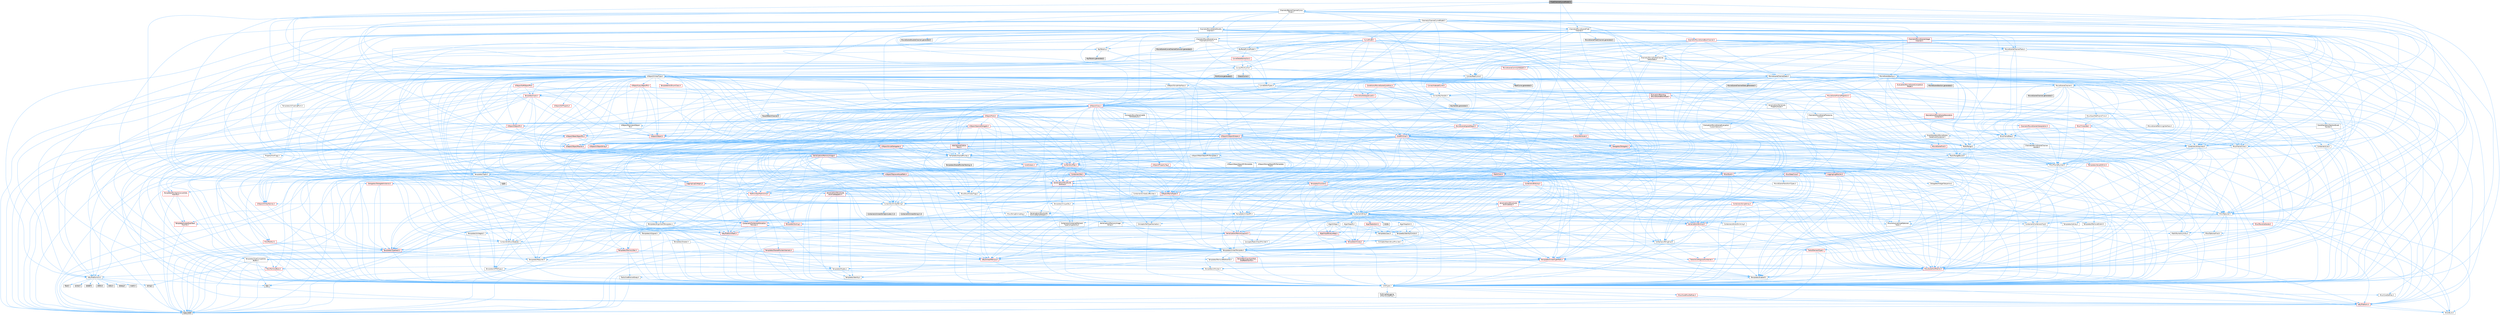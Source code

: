 digraph "FloatChannelCurveModel.h"
{
 // INTERACTIVE_SVG=YES
 // LATEX_PDF_SIZE
  bgcolor="transparent";
  edge [fontname=Helvetica,fontsize=10,labelfontname=Helvetica,labelfontsize=10];
  node [fontname=Helvetica,fontsize=10,shape=box,height=0.2,width=0.4];
  Node1 [id="Node000001",label="FloatChannelCurveModel.h",height=0.2,width=0.4,color="gray40", fillcolor="grey60", style="filled", fontcolor="black",tooltip=" "];
  Node1 -> Node2 [id="edge1_Node000001_Node000002",color="steelblue1",style="solid",tooltip=" "];
  Node2 [id="Node000002",label="Channels/BezierChannelCurve\lModel.h",height=0.2,width=0.4,color="grey40", fillcolor="white", style="filled",URL="$d3/d63/BezierChannelCurveModel_8h.html",tooltip=" "];
  Node2 -> Node3 [id="edge2_Node000002_Node000003",color="steelblue1",style="solid",tooltip=" "];
  Node3 [id="Node000003",label="Channels/ChannelCurveModel.h",height=0.2,width=0.4,color="grey40", fillcolor="white", style="filled",URL="$de/dfa/ChannelCurveModel_8h.html",tooltip=" "];
  Node3 -> Node4 [id="edge3_Node000003_Node000004",color="steelblue1",style="solid",tooltip=" "];
  Node4 [id="Node000004",label="Channels/MovieSceneBoolChannel.h",height=0.2,width=0.4,color="red", fillcolor="#FFF0F0", style="filled",URL="$d9/d66/MovieSceneBoolChannel_8h.html",tooltip=" "];
  Node4 -> Node5 [id="edge4_Node000004_Node000005",color="steelblue1",style="solid",tooltip=" "];
  Node5 [id="Node000005",label="Channels/MovieSceneChannel\lEditorData.h",height=0.2,width=0.4,color="grey40", fillcolor="white", style="filled",URL="$de/dee/MovieSceneChannelEditorData_8h.html",tooltip=" "];
  Node5 -> Node6 [id="edge5_Node000005_Node000006",color="steelblue1",style="solid",tooltip=" "];
  Node6 [id="Node000006",label="HAL/Platform.h",height=0.2,width=0.4,color="red", fillcolor="#FFF0F0", style="filled",URL="$d9/dd0/Platform_8h.html",tooltip=" "];
  Node6 -> Node7 [id="edge6_Node000006_Node000007",color="steelblue1",style="solid",tooltip=" "];
  Node7 [id="Node000007",label="Misc/Build.h",height=0.2,width=0.4,color="grey40", fillcolor="white", style="filled",URL="$d3/dbb/Build_8h.html",tooltip=" "];
  Node6 -> Node9 [id="edge7_Node000006_Node000009",color="steelblue1",style="solid",tooltip=" "];
  Node9 [id="Node000009",label="type_traits",height=0.2,width=0.4,color="grey60", fillcolor="#E0E0E0", style="filled",tooltip=" "];
  Node5 -> Node16 [id="edge8_Node000005_Node000016",color="steelblue1",style="solid",tooltip=" "];
  Node16 [id="Node000016",label="Internationalization\l/Text.h",height=0.2,width=0.4,color="red", fillcolor="#FFF0F0", style="filled",URL="$d6/d35/Text_8h.html",tooltip=" "];
  Node16 -> Node17 [id="edge9_Node000016_Node000017",color="steelblue1",style="solid",tooltip=" "];
  Node17 [id="Node000017",label="CoreTypes.h",height=0.2,width=0.4,color="grey40", fillcolor="white", style="filled",URL="$dc/dec/CoreTypes_8h.html",tooltip=" "];
  Node17 -> Node6 [id="edge10_Node000017_Node000006",color="steelblue1",style="solid",tooltip=" "];
  Node17 -> Node18 [id="edge11_Node000017_Node000018",color="steelblue1",style="solid",tooltip=" "];
  Node18 [id="Node000018",label="ProfilingDebugging\l/UMemoryDefines.h",height=0.2,width=0.4,color="grey40", fillcolor="white", style="filled",URL="$d2/da2/UMemoryDefines_8h.html",tooltip=" "];
  Node17 -> Node19 [id="edge12_Node000017_Node000019",color="steelblue1",style="solid",tooltip=" "];
  Node19 [id="Node000019",label="Misc/CoreMiscDefines.h",height=0.2,width=0.4,color="red", fillcolor="#FFF0F0", style="filled",URL="$da/d38/CoreMiscDefines_8h.html",tooltip=" "];
  Node19 -> Node6 [id="edge13_Node000019_Node000006",color="steelblue1",style="solid",tooltip=" "];
  Node17 -> Node20 [id="edge14_Node000017_Node000020",color="steelblue1",style="solid",tooltip=" "];
  Node20 [id="Node000020",label="Misc/CoreDefines.h",height=0.2,width=0.4,color="grey40", fillcolor="white", style="filled",URL="$d3/dd2/CoreDefines_8h.html",tooltip=" "];
  Node16 -> Node24 [id="edge15_Node000016_Node000024",color="steelblue1",style="solid",tooltip=" "];
  Node24 [id="Node000024",label="Misc/AssertionMacros.h",height=0.2,width=0.4,color="red", fillcolor="#FFF0F0", style="filled",URL="$d0/dfa/AssertionMacros_8h.html",tooltip=" "];
  Node24 -> Node17 [id="edge16_Node000024_Node000017",color="steelblue1",style="solid",tooltip=" "];
  Node24 -> Node6 [id="edge17_Node000024_Node000006",color="steelblue1",style="solid",tooltip=" "];
  Node24 -> Node58 [id="edge18_Node000024_Node000058",color="steelblue1",style="solid",tooltip=" "];
  Node58 [id="Node000058",label="Templates/EnableIf.h",height=0.2,width=0.4,color="grey40", fillcolor="white", style="filled",URL="$d7/d60/EnableIf_8h.html",tooltip=" "];
  Node58 -> Node17 [id="edge19_Node000058_Node000017",color="steelblue1",style="solid",tooltip=" "];
  Node16 -> Node49 [id="edge20_Node000016_Node000049",color="steelblue1",style="solid",tooltip=" "];
  Node49 [id="Node000049",label="Misc/EnumClassFlags.h",height=0.2,width=0.4,color="grey40", fillcolor="white", style="filled",URL="$d8/de7/EnumClassFlags_8h.html",tooltip=" "];
  Node16 -> Node72 [id="edge21_Node000016_Node000072",color="steelblue1",style="solid",tooltip=" "];
  Node72 [id="Node000072",label="Templates/UnrealTypeTraits.h",height=0.2,width=0.4,color="red", fillcolor="#FFF0F0", style="filled",URL="$d2/d2d/UnrealTypeTraits_8h.html",tooltip=" "];
  Node72 -> Node17 [id="edge22_Node000072_Node000017",color="steelblue1",style="solid",tooltip=" "];
  Node72 -> Node73 [id="edge23_Node000072_Node000073",color="steelblue1",style="solid",tooltip=" "];
  Node73 [id="Node000073",label="Templates/IsPointer.h",height=0.2,width=0.4,color="grey40", fillcolor="white", style="filled",URL="$d7/d05/IsPointer_8h.html",tooltip=" "];
  Node73 -> Node17 [id="edge24_Node000073_Node000017",color="steelblue1",style="solid",tooltip=" "];
  Node72 -> Node24 [id="edge25_Node000072_Node000024",color="steelblue1",style="solid",tooltip=" "];
  Node72 -> Node58 [id="edge26_Node000072_Node000058",color="steelblue1",style="solid",tooltip=" "];
  Node72 -> Node76 [id="edge27_Node000072_Node000076",color="steelblue1",style="solid",tooltip=" "];
  Node76 [id="Node000076",label="Templates/Models.h",height=0.2,width=0.4,color="grey40", fillcolor="white", style="filled",URL="$d3/d0c/Models_8h.html",tooltip=" "];
  Node76 -> Node67 [id="edge28_Node000076_Node000067",color="steelblue1",style="solid",tooltip=" "];
  Node67 [id="Node000067",label="Templates/Identity.h",height=0.2,width=0.4,color="grey40", fillcolor="white", style="filled",URL="$d0/dd5/Identity_8h.html",tooltip=" "];
  Node72 -> Node77 [id="edge29_Node000072_Node000077",color="steelblue1",style="solid",tooltip=" "];
  Node77 [id="Node000077",label="Templates/IsPODType.h",height=0.2,width=0.4,color="grey40", fillcolor="white", style="filled",URL="$d7/db1/IsPODType_8h.html",tooltip=" "];
  Node77 -> Node17 [id="edge30_Node000077_Node000017",color="steelblue1",style="solid",tooltip=" "];
  Node16 -> Node80 [id="edge31_Node000016_Node000080",color="steelblue1",style="solid",tooltip=" "];
  Node80 [id="Node000080",label="Containers/Array.h",height=0.2,width=0.4,color="grey40", fillcolor="white", style="filled",URL="$df/dd0/Array_8h.html",tooltip=" "];
  Node80 -> Node17 [id="edge32_Node000080_Node000017",color="steelblue1",style="solid",tooltip=" "];
  Node80 -> Node24 [id="edge33_Node000080_Node000024",color="steelblue1",style="solid",tooltip=" "];
  Node80 -> Node81 [id="edge34_Node000080_Node000081",color="steelblue1",style="solid",tooltip=" "];
  Node81 [id="Node000081",label="Misc/IntrusiveUnsetOptional\lState.h",height=0.2,width=0.4,color="grey40", fillcolor="white", style="filled",URL="$d2/d0a/IntrusiveUnsetOptionalState_8h.html",tooltip=" "];
  Node81 -> Node82 [id="edge35_Node000081_Node000082",color="steelblue1",style="solid",tooltip=" "];
  Node82 [id="Node000082",label="Misc/OptionalFwd.h",height=0.2,width=0.4,color="grey40", fillcolor="white", style="filled",URL="$dc/d50/OptionalFwd_8h.html",tooltip=" "];
  Node80 -> Node83 [id="edge36_Node000080_Node000083",color="steelblue1",style="solid",tooltip=" "];
  Node83 [id="Node000083",label="Misc/ReverseIterate.h",height=0.2,width=0.4,color="red", fillcolor="#FFF0F0", style="filled",URL="$db/de3/ReverseIterate_8h.html",tooltip=" "];
  Node83 -> Node6 [id="edge37_Node000083_Node000006",color="steelblue1",style="solid",tooltip=" "];
  Node80 -> Node85 [id="edge38_Node000080_Node000085",color="steelblue1",style="solid",tooltip=" "];
  Node85 [id="Node000085",label="HAL/UnrealMemory.h",height=0.2,width=0.4,color="red", fillcolor="#FFF0F0", style="filled",URL="$d9/d96/UnrealMemory_8h.html",tooltip=" "];
  Node85 -> Node17 [id="edge39_Node000085_Node000017",color="steelblue1",style="solid",tooltip=" "];
  Node85 -> Node89 [id="edge40_Node000085_Node000089",color="steelblue1",style="solid",tooltip=" "];
  Node89 [id="Node000089",label="HAL/MemoryBase.h",height=0.2,width=0.4,color="red", fillcolor="#FFF0F0", style="filled",URL="$d6/d9f/MemoryBase_8h.html",tooltip=" "];
  Node89 -> Node17 [id="edge41_Node000089_Node000017",color="steelblue1",style="solid",tooltip=" "];
  Node89 -> Node37 [id="edge42_Node000089_Node000037",color="steelblue1",style="solid",tooltip=" "];
  Node37 [id="Node000037",label="HAL/PlatformCrt.h",height=0.2,width=0.4,color="grey40", fillcolor="white", style="filled",URL="$d8/d75/PlatformCrt_8h.html",tooltip=" "];
  Node37 -> Node38 [id="edge43_Node000037_Node000038",color="steelblue1",style="solid",tooltip=" "];
  Node38 [id="Node000038",label="new",height=0.2,width=0.4,color="grey60", fillcolor="#E0E0E0", style="filled",tooltip=" "];
  Node37 -> Node39 [id="edge44_Node000037_Node000039",color="steelblue1",style="solid",tooltip=" "];
  Node39 [id="Node000039",label="wchar.h",height=0.2,width=0.4,color="grey60", fillcolor="#E0E0E0", style="filled",tooltip=" "];
  Node37 -> Node40 [id="edge45_Node000037_Node000040",color="steelblue1",style="solid",tooltip=" "];
  Node40 [id="Node000040",label="stddef.h",height=0.2,width=0.4,color="grey60", fillcolor="#E0E0E0", style="filled",tooltip=" "];
  Node37 -> Node41 [id="edge46_Node000037_Node000041",color="steelblue1",style="solid",tooltip=" "];
  Node41 [id="Node000041",label="stdlib.h",height=0.2,width=0.4,color="grey60", fillcolor="#E0E0E0", style="filled",tooltip=" "];
  Node37 -> Node42 [id="edge47_Node000037_Node000042",color="steelblue1",style="solid",tooltip=" "];
  Node42 [id="Node000042",label="stdio.h",height=0.2,width=0.4,color="grey60", fillcolor="#E0E0E0", style="filled",tooltip=" "];
  Node37 -> Node43 [id="edge48_Node000037_Node000043",color="steelblue1",style="solid",tooltip=" "];
  Node43 [id="Node000043",label="stdarg.h",height=0.2,width=0.4,color="grey60", fillcolor="#E0E0E0", style="filled",tooltip=" "];
  Node37 -> Node44 [id="edge49_Node000037_Node000044",color="steelblue1",style="solid",tooltip=" "];
  Node44 [id="Node000044",label="math.h",height=0.2,width=0.4,color="grey60", fillcolor="#E0E0E0", style="filled",tooltip=" "];
  Node37 -> Node45 [id="edge50_Node000037_Node000045",color="steelblue1",style="solid",tooltip=" "];
  Node45 [id="Node000045",label="float.h",height=0.2,width=0.4,color="grey60", fillcolor="#E0E0E0", style="filled",tooltip=" "];
  Node37 -> Node46 [id="edge51_Node000037_Node000046",color="steelblue1",style="solid",tooltip=" "];
  Node46 [id="Node000046",label="string.h",height=0.2,width=0.4,color="grey60", fillcolor="#E0E0E0", style="filled",tooltip=" "];
  Node85 -> Node73 [id="edge52_Node000085_Node000073",color="steelblue1",style="solid",tooltip=" "];
  Node80 -> Node72 [id="edge53_Node000080_Node000072",color="steelblue1",style="solid",tooltip=" "];
  Node80 -> Node103 [id="edge54_Node000080_Node000103",color="steelblue1",style="solid",tooltip=" "];
  Node103 [id="Node000103",label="Templates/UnrealTemplate.h",height=0.2,width=0.4,color="grey40", fillcolor="white", style="filled",URL="$d4/d24/UnrealTemplate_8h.html",tooltip=" "];
  Node103 -> Node17 [id="edge55_Node000103_Node000017",color="steelblue1",style="solid",tooltip=" "];
  Node103 -> Node73 [id="edge56_Node000103_Node000073",color="steelblue1",style="solid",tooltip=" "];
  Node103 -> Node85 [id="edge57_Node000103_Node000085",color="steelblue1",style="solid",tooltip=" "];
  Node103 -> Node104 [id="edge58_Node000103_Node000104",color="steelblue1",style="solid",tooltip=" "];
  Node104 [id="Node000104",label="Templates/CopyQualifiers\lAndRefsFromTo.h",height=0.2,width=0.4,color="red", fillcolor="#FFF0F0", style="filled",URL="$d3/db3/CopyQualifiersAndRefsFromTo_8h.html",tooltip=" "];
  Node103 -> Node72 [id="edge59_Node000103_Node000072",color="steelblue1",style="solid",tooltip=" "];
  Node103 -> Node106 [id="edge60_Node000103_Node000106",color="steelblue1",style="solid",tooltip=" "];
  Node106 [id="Node000106",label="Templates/RemoveReference.h",height=0.2,width=0.4,color="grey40", fillcolor="white", style="filled",URL="$da/dbe/RemoveReference_8h.html",tooltip=" "];
  Node106 -> Node17 [id="edge61_Node000106_Node000017",color="steelblue1",style="solid",tooltip=" "];
  Node103 -> Node66 [id="edge62_Node000103_Node000066",color="steelblue1",style="solid",tooltip=" "];
  Node66 [id="Node000066",label="Templates/Requires.h",height=0.2,width=0.4,color="grey40", fillcolor="white", style="filled",URL="$dc/d96/Requires_8h.html",tooltip=" "];
  Node66 -> Node58 [id="edge63_Node000066_Node000058",color="steelblue1",style="solid",tooltip=" "];
  Node66 -> Node9 [id="edge64_Node000066_Node000009",color="steelblue1",style="solid",tooltip=" "];
  Node103 -> Node107 [id="edge65_Node000103_Node000107",color="steelblue1",style="solid",tooltip=" "];
  Node107 [id="Node000107",label="Templates/TypeCompatible\lBytes.h",height=0.2,width=0.4,color="grey40", fillcolor="white", style="filled",URL="$df/d0a/TypeCompatibleBytes_8h.html",tooltip=" "];
  Node107 -> Node17 [id="edge66_Node000107_Node000017",color="steelblue1",style="solid",tooltip=" "];
  Node107 -> Node46 [id="edge67_Node000107_Node000046",color="steelblue1",style="solid",tooltip=" "];
  Node107 -> Node38 [id="edge68_Node000107_Node000038",color="steelblue1",style="solid",tooltip=" "];
  Node107 -> Node9 [id="edge69_Node000107_Node000009",color="steelblue1",style="solid",tooltip=" "];
  Node103 -> Node67 [id="edge70_Node000103_Node000067",color="steelblue1",style="solid",tooltip=" "];
  Node103 -> Node30 [id="edge71_Node000103_Node000030",color="steelblue1",style="solid",tooltip=" "];
  Node30 [id="Node000030",label="Traits/IsContiguousContainer.h",height=0.2,width=0.4,color="red", fillcolor="#FFF0F0", style="filled",URL="$d5/d3c/IsContiguousContainer_8h.html",tooltip=" "];
  Node30 -> Node17 [id="edge72_Node000030_Node000017",color="steelblue1",style="solid",tooltip=" "];
  Node103 -> Node108 [id="edge73_Node000103_Node000108",color="steelblue1",style="solid",tooltip=" "];
  Node108 [id="Node000108",label="Traits/UseBitwiseSwap.h",height=0.2,width=0.4,color="grey40", fillcolor="white", style="filled",URL="$db/df3/UseBitwiseSwap_8h.html",tooltip=" "];
  Node108 -> Node17 [id="edge74_Node000108_Node000017",color="steelblue1",style="solid",tooltip=" "];
  Node108 -> Node9 [id="edge75_Node000108_Node000009",color="steelblue1",style="solid",tooltip=" "];
  Node103 -> Node9 [id="edge76_Node000103_Node000009",color="steelblue1",style="solid",tooltip=" "];
  Node80 -> Node109 [id="edge77_Node000080_Node000109",color="steelblue1",style="solid",tooltip=" "];
  Node109 [id="Node000109",label="Containers/AllowShrinking.h",height=0.2,width=0.4,color="grey40", fillcolor="white", style="filled",URL="$d7/d1a/AllowShrinking_8h.html",tooltip=" "];
  Node109 -> Node17 [id="edge78_Node000109_Node000017",color="steelblue1",style="solid",tooltip=" "];
  Node80 -> Node110 [id="edge79_Node000080_Node000110",color="steelblue1",style="solid",tooltip=" "];
  Node110 [id="Node000110",label="Containers/ContainerAllocation\lPolicies.h",height=0.2,width=0.4,color="red", fillcolor="#FFF0F0", style="filled",URL="$d7/dff/ContainerAllocationPolicies_8h.html",tooltip=" "];
  Node110 -> Node17 [id="edge80_Node000110_Node000017",color="steelblue1",style="solid",tooltip=" "];
  Node110 -> Node110 [id="edge81_Node000110_Node000110",color="steelblue1",style="solid",tooltip=" "];
  Node110 -> Node112 [id="edge82_Node000110_Node000112",color="steelblue1",style="solid",tooltip=" "];
  Node112 [id="Node000112",label="HAL/PlatformMath.h",height=0.2,width=0.4,color="red", fillcolor="#FFF0F0", style="filled",URL="$dc/d53/PlatformMath_8h.html",tooltip=" "];
  Node112 -> Node17 [id="edge83_Node000112_Node000017",color="steelblue1",style="solid",tooltip=" "];
  Node110 -> Node85 [id="edge84_Node000110_Node000085",color="steelblue1",style="solid",tooltip=" "];
  Node110 -> Node47 [id="edge85_Node000110_Node000047",color="steelblue1",style="solid",tooltip=" "];
  Node47 [id="Node000047",label="Math/NumericLimits.h",height=0.2,width=0.4,color="grey40", fillcolor="white", style="filled",URL="$df/d1b/NumericLimits_8h.html",tooltip=" "];
  Node47 -> Node17 [id="edge86_Node000047_Node000017",color="steelblue1",style="solid",tooltip=" "];
  Node110 -> Node24 [id="edge87_Node000110_Node000024",color="steelblue1",style="solid",tooltip=" "];
  Node110 -> Node121 [id="edge88_Node000110_Node000121",color="steelblue1",style="solid",tooltip=" "];
  Node121 [id="Node000121",label="Templates/MemoryOps.h",height=0.2,width=0.4,color="red", fillcolor="#FFF0F0", style="filled",URL="$db/dea/MemoryOps_8h.html",tooltip=" "];
  Node121 -> Node17 [id="edge89_Node000121_Node000017",color="steelblue1",style="solid",tooltip=" "];
  Node121 -> Node85 [id="edge90_Node000121_Node000085",color="steelblue1",style="solid",tooltip=" "];
  Node121 -> Node66 [id="edge91_Node000121_Node000066",color="steelblue1",style="solid",tooltip=" "];
  Node121 -> Node72 [id="edge92_Node000121_Node000072",color="steelblue1",style="solid",tooltip=" "];
  Node121 -> Node108 [id="edge93_Node000121_Node000108",color="steelblue1",style="solid",tooltip=" "];
  Node121 -> Node38 [id="edge94_Node000121_Node000038",color="steelblue1",style="solid",tooltip=" "];
  Node121 -> Node9 [id="edge95_Node000121_Node000009",color="steelblue1",style="solid",tooltip=" "];
  Node110 -> Node107 [id="edge96_Node000110_Node000107",color="steelblue1",style="solid",tooltip=" "];
  Node110 -> Node9 [id="edge97_Node000110_Node000009",color="steelblue1",style="solid",tooltip=" "];
  Node80 -> Node122 [id="edge98_Node000080_Node000122",color="steelblue1",style="solid",tooltip=" "];
  Node122 [id="Node000122",label="Containers/ContainerElement\lTypeCompatibility.h",height=0.2,width=0.4,color="grey40", fillcolor="white", style="filled",URL="$df/ddf/ContainerElementTypeCompatibility_8h.html",tooltip=" "];
  Node122 -> Node17 [id="edge99_Node000122_Node000017",color="steelblue1",style="solid",tooltip=" "];
  Node122 -> Node72 [id="edge100_Node000122_Node000072",color="steelblue1",style="solid",tooltip=" "];
  Node80 -> Node123 [id="edge101_Node000080_Node000123",color="steelblue1",style="solid",tooltip=" "];
  Node123 [id="Node000123",label="Serialization/Archive.h",height=0.2,width=0.4,color="red", fillcolor="#FFF0F0", style="filled",URL="$d7/d3b/Archive_8h.html",tooltip=" "];
  Node123 -> Node17 [id="edge102_Node000123_Node000017",color="steelblue1",style="solid",tooltip=" "];
  Node123 -> Node24 [id="edge103_Node000123_Node000024",color="steelblue1",style="solid",tooltip=" "];
  Node123 -> Node7 [id="edge104_Node000123_Node000007",color="steelblue1",style="solid",tooltip=" "];
  Node123 -> Node58 [id="edge105_Node000123_Node000058",color="steelblue1",style="solid",tooltip=" "];
  Node123 -> Node117 [id="edge106_Node000123_Node000117",color="steelblue1",style="solid",tooltip=" "];
  Node117 [id="Node000117",label="Templates/IsSigned.h",height=0.2,width=0.4,color="grey40", fillcolor="white", style="filled",URL="$d8/dd8/IsSigned_8h.html",tooltip=" "];
  Node117 -> Node17 [id="edge107_Node000117_Node000017",color="steelblue1",style="solid",tooltip=" "];
  Node123 -> Node103 [id="edge108_Node000123_Node000103",color="steelblue1",style="solid",tooltip=" "];
  Node80 -> Node133 [id="edge109_Node000080_Node000133",color="steelblue1",style="solid",tooltip=" "];
  Node133 [id="Node000133",label="Serialization/MemoryImage\lWriter.h",height=0.2,width=0.4,color="grey40", fillcolor="white", style="filled",URL="$d0/d08/MemoryImageWriter_8h.html",tooltip=" "];
  Node133 -> Node17 [id="edge110_Node000133_Node000017",color="steelblue1",style="solid",tooltip=" "];
  Node133 -> Node134 [id="edge111_Node000133_Node000134",color="steelblue1",style="solid",tooltip=" "];
  Node134 [id="Node000134",label="Serialization/MemoryLayout.h",height=0.2,width=0.4,color="red", fillcolor="#FFF0F0", style="filled",URL="$d7/d66/MemoryLayout_8h.html",tooltip=" "];
  Node134 -> Node135 [id="edge112_Node000134_Node000135",color="steelblue1",style="solid",tooltip=" "];
  Node135 [id="Node000135",label="Concepts/StaticClassProvider.h",height=0.2,width=0.4,color="grey40", fillcolor="white", style="filled",URL="$dd/d83/StaticClassProvider_8h.html",tooltip=" "];
  Node134 -> Node136 [id="edge113_Node000134_Node000136",color="steelblue1",style="solid",tooltip=" "];
  Node136 [id="Node000136",label="Concepts/StaticStructProvider.h",height=0.2,width=0.4,color="grey40", fillcolor="white", style="filled",URL="$d5/d77/StaticStructProvider_8h.html",tooltip=" "];
  Node134 -> Node137 [id="edge114_Node000134_Node000137",color="steelblue1",style="solid",tooltip=" "];
  Node137 [id="Node000137",label="Containers/EnumAsByte.h",height=0.2,width=0.4,color="grey40", fillcolor="white", style="filled",URL="$d6/d9a/EnumAsByte_8h.html",tooltip=" "];
  Node137 -> Node17 [id="edge115_Node000137_Node000017",color="steelblue1",style="solid",tooltip=" "];
  Node137 -> Node77 [id="edge116_Node000137_Node000077",color="steelblue1",style="solid",tooltip=" "];
  Node137 -> Node138 [id="edge117_Node000137_Node000138",color="steelblue1",style="solid",tooltip=" "];
  Node138 [id="Node000138",label="Templates/TypeHash.h",height=0.2,width=0.4,color="red", fillcolor="#FFF0F0", style="filled",URL="$d1/d62/TypeHash_8h.html",tooltip=" "];
  Node138 -> Node17 [id="edge118_Node000138_Node000017",color="steelblue1",style="solid",tooltip=" "];
  Node138 -> Node66 [id="edge119_Node000138_Node000066",color="steelblue1",style="solid",tooltip=" "];
  Node138 -> Node9 [id="edge120_Node000138_Node000009",color="steelblue1",style="solid",tooltip=" "];
  Node134 -> Node27 [id="edge121_Node000134_Node000027",color="steelblue1",style="solid",tooltip=" "];
  Node27 [id="Node000027",label="Containers/StringFwd.h",height=0.2,width=0.4,color="grey40", fillcolor="white", style="filled",URL="$df/d37/StringFwd_8h.html",tooltip=" "];
  Node27 -> Node17 [id="edge122_Node000027_Node000017",color="steelblue1",style="solid",tooltip=" "];
  Node27 -> Node28 [id="edge123_Node000027_Node000028",color="steelblue1",style="solid",tooltip=" "];
  Node28 [id="Node000028",label="Traits/ElementType.h",height=0.2,width=0.4,color="red", fillcolor="#FFF0F0", style="filled",URL="$d5/d4f/ElementType_8h.html",tooltip=" "];
  Node28 -> Node6 [id="edge124_Node000028_Node000006",color="steelblue1",style="solid",tooltip=" "];
  Node28 -> Node9 [id="edge125_Node000028_Node000009",color="steelblue1",style="solid",tooltip=" "];
  Node27 -> Node30 [id="edge126_Node000027_Node000030",color="steelblue1",style="solid",tooltip=" "];
  Node134 -> Node85 [id="edge127_Node000134_Node000085",color="steelblue1",style="solid",tooltip=" "];
  Node134 -> Node58 [id="edge128_Node000134_Node000058",color="steelblue1",style="solid",tooltip=" "];
  Node134 -> Node76 [id="edge129_Node000134_Node000076",color="steelblue1",style="solid",tooltip=" "];
  Node134 -> Node103 [id="edge130_Node000134_Node000103",color="steelblue1",style="solid",tooltip=" "];
  Node80 -> Node147 [id="edge131_Node000080_Node000147",color="steelblue1",style="solid",tooltip=" "];
  Node147 [id="Node000147",label="Algo/Heapify.h",height=0.2,width=0.4,color="grey40", fillcolor="white", style="filled",URL="$d0/d2a/Heapify_8h.html",tooltip=" "];
  Node147 -> Node148 [id="edge132_Node000147_Node000148",color="steelblue1",style="solid",tooltip=" "];
  Node148 [id="Node000148",label="Algo/Impl/BinaryHeap.h",height=0.2,width=0.4,color="red", fillcolor="#FFF0F0", style="filled",URL="$d7/da3/Algo_2Impl_2BinaryHeap_8h.html",tooltip=" "];
  Node148 -> Node149 [id="edge133_Node000148_Node000149",color="steelblue1",style="solid",tooltip=" "];
  Node149 [id="Node000149",label="Templates/Invoke.h",height=0.2,width=0.4,color="red", fillcolor="#FFF0F0", style="filled",URL="$d7/deb/Invoke_8h.html",tooltip=" "];
  Node149 -> Node17 [id="edge134_Node000149_Node000017",color="steelblue1",style="solid",tooltip=" "];
  Node149 -> Node103 [id="edge135_Node000149_Node000103",color="steelblue1",style="solid",tooltip=" "];
  Node149 -> Node9 [id="edge136_Node000149_Node000009",color="steelblue1",style="solid",tooltip=" "];
  Node148 -> Node9 [id="edge137_Node000148_Node000009",color="steelblue1",style="solid",tooltip=" "];
  Node147 -> Node153 [id="edge138_Node000147_Node000153",color="steelblue1",style="solid",tooltip=" "];
  Node153 [id="Node000153",label="Templates/IdentityFunctor.h",height=0.2,width=0.4,color="grey40", fillcolor="white", style="filled",URL="$d7/d2e/IdentityFunctor_8h.html",tooltip=" "];
  Node153 -> Node6 [id="edge139_Node000153_Node000006",color="steelblue1",style="solid",tooltip=" "];
  Node147 -> Node149 [id="edge140_Node000147_Node000149",color="steelblue1",style="solid",tooltip=" "];
  Node147 -> Node154 [id="edge141_Node000147_Node000154",color="steelblue1",style="solid",tooltip=" "];
  Node154 [id="Node000154",label="Templates/Less.h",height=0.2,width=0.4,color="grey40", fillcolor="white", style="filled",URL="$de/dc8/Less_8h.html",tooltip=" "];
  Node154 -> Node17 [id="edge142_Node000154_Node000017",color="steelblue1",style="solid",tooltip=" "];
  Node154 -> Node103 [id="edge143_Node000154_Node000103",color="steelblue1",style="solid",tooltip=" "];
  Node147 -> Node103 [id="edge144_Node000147_Node000103",color="steelblue1",style="solid",tooltip=" "];
  Node80 -> Node155 [id="edge145_Node000080_Node000155",color="steelblue1",style="solid",tooltip=" "];
  Node155 [id="Node000155",label="Algo/HeapSort.h",height=0.2,width=0.4,color="grey40", fillcolor="white", style="filled",URL="$d3/d92/HeapSort_8h.html",tooltip=" "];
  Node155 -> Node148 [id="edge146_Node000155_Node000148",color="steelblue1",style="solid",tooltip=" "];
  Node155 -> Node153 [id="edge147_Node000155_Node000153",color="steelblue1",style="solid",tooltip=" "];
  Node155 -> Node154 [id="edge148_Node000155_Node000154",color="steelblue1",style="solid",tooltip=" "];
  Node155 -> Node103 [id="edge149_Node000155_Node000103",color="steelblue1",style="solid",tooltip=" "];
  Node80 -> Node156 [id="edge150_Node000080_Node000156",color="steelblue1",style="solid",tooltip=" "];
  Node156 [id="Node000156",label="Algo/IsHeap.h",height=0.2,width=0.4,color="grey40", fillcolor="white", style="filled",URL="$de/d32/IsHeap_8h.html",tooltip=" "];
  Node156 -> Node148 [id="edge151_Node000156_Node000148",color="steelblue1",style="solid",tooltip=" "];
  Node156 -> Node153 [id="edge152_Node000156_Node000153",color="steelblue1",style="solid",tooltip=" "];
  Node156 -> Node149 [id="edge153_Node000156_Node000149",color="steelblue1",style="solid",tooltip=" "];
  Node156 -> Node154 [id="edge154_Node000156_Node000154",color="steelblue1",style="solid",tooltip=" "];
  Node156 -> Node103 [id="edge155_Node000156_Node000103",color="steelblue1",style="solid",tooltip=" "];
  Node80 -> Node148 [id="edge156_Node000080_Node000148",color="steelblue1",style="solid",tooltip=" "];
  Node80 -> Node157 [id="edge157_Node000080_Node000157",color="steelblue1",style="solid",tooltip=" "];
  Node157 [id="Node000157",label="Algo/StableSort.h",height=0.2,width=0.4,color="red", fillcolor="#FFF0F0", style="filled",URL="$d7/d3c/StableSort_8h.html",tooltip=" "];
  Node157 -> Node153 [id="edge158_Node000157_Node000153",color="steelblue1",style="solid",tooltip=" "];
  Node157 -> Node149 [id="edge159_Node000157_Node000149",color="steelblue1",style="solid",tooltip=" "];
  Node157 -> Node154 [id="edge160_Node000157_Node000154",color="steelblue1",style="solid",tooltip=" "];
  Node157 -> Node103 [id="edge161_Node000157_Node000103",color="steelblue1",style="solid",tooltip=" "];
  Node80 -> Node160 [id="edge162_Node000080_Node000160",color="steelblue1",style="solid",tooltip=" "];
  Node160 [id="Node000160",label="Concepts/GetTypeHashable.h",height=0.2,width=0.4,color="grey40", fillcolor="white", style="filled",URL="$d3/da2/GetTypeHashable_8h.html",tooltip=" "];
  Node160 -> Node17 [id="edge163_Node000160_Node000017",color="steelblue1",style="solid",tooltip=" "];
  Node160 -> Node138 [id="edge164_Node000160_Node000138",color="steelblue1",style="solid",tooltip=" "];
  Node80 -> Node153 [id="edge165_Node000080_Node000153",color="steelblue1",style="solid",tooltip=" "];
  Node80 -> Node149 [id="edge166_Node000080_Node000149",color="steelblue1",style="solid",tooltip=" "];
  Node80 -> Node154 [id="edge167_Node000080_Node000154",color="steelblue1",style="solid",tooltip=" "];
  Node80 -> Node161 [id="edge168_Node000080_Node000161",color="steelblue1",style="solid",tooltip=" "];
  Node161 [id="Node000161",label="Templates/LosesQualifiers\lFromTo.h",height=0.2,width=0.4,color="red", fillcolor="#FFF0F0", style="filled",URL="$d2/db3/LosesQualifiersFromTo_8h.html",tooltip=" "];
  Node161 -> Node9 [id="edge169_Node000161_Node000009",color="steelblue1",style="solid",tooltip=" "];
  Node80 -> Node66 [id="edge170_Node000080_Node000066",color="steelblue1",style="solid",tooltip=" "];
  Node80 -> Node162 [id="edge171_Node000080_Node000162",color="steelblue1",style="solid",tooltip=" "];
  Node162 [id="Node000162",label="Templates/Sorting.h",height=0.2,width=0.4,color="red", fillcolor="#FFF0F0", style="filled",URL="$d3/d9e/Sorting_8h.html",tooltip=" "];
  Node162 -> Node17 [id="edge172_Node000162_Node000017",color="steelblue1",style="solid",tooltip=" "];
  Node162 -> Node112 [id="edge173_Node000162_Node000112",color="steelblue1",style="solid",tooltip=" "];
  Node162 -> Node154 [id="edge174_Node000162_Node000154",color="steelblue1",style="solid",tooltip=" "];
  Node80 -> Node166 [id="edge175_Node000080_Node000166",color="steelblue1",style="solid",tooltip=" "];
  Node166 [id="Node000166",label="Templates/AlignmentTemplates.h",height=0.2,width=0.4,color="grey40", fillcolor="white", style="filled",URL="$dd/d32/AlignmentTemplates_8h.html",tooltip=" "];
  Node166 -> Node17 [id="edge176_Node000166_Node000017",color="steelblue1",style="solid",tooltip=" "];
  Node166 -> Node96 [id="edge177_Node000166_Node000096",color="steelblue1",style="solid",tooltip=" "];
  Node96 [id="Node000096",label="Templates/IsIntegral.h",height=0.2,width=0.4,color="grey40", fillcolor="white", style="filled",URL="$da/d64/IsIntegral_8h.html",tooltip=" "];
  Node96 -> Node17 [id="edge178_Node000096_Node000017",color="steelblue1",style="solid",tooltip=" "];
  Node166 -> Node73 [id="edge179_Node000166_Node000073",color="steelblue1",style="solid",tooltip=" "];
  Node80 -> Node28 [id="edge180_Node000080_Node000028",color="steelblue1",style="solid",tooltip=" "];
  Node80 -> Node118 [id="edge181_Node000080_Node000118",color="steelblue1",style="solid",tooltip=" "];
  Node118 [id="Node000118",label="limits",height=0.2,width=0.4,color="grey60", fillcolor="#E0E0E0", style="filled",tooltip=" "];
  Node80 -> Node9 [id="edge182_Node000080_Node000009",color="steelblue1",style="solid",tooltip=" "];
  Node16 -> Node167 [id="edge183_Node000016_Node000167",color="steelblue1",style="solid",tooltip=" "];
  Node167 [id="Node000167",label="Containers/UnrealString.h",height=0.2,width=0.4,color="grey40", fillcolor="white", style="filled",URL="$d5/dba/UnrealString_8h.html",tooltip=" "];
  Node167 -> Node168 [id="edge184_Node000167_Node000168",color="steelblue1",style="solid",tooltip=" "];
  Node168 [id="Node000168",label="Containers/UnrealStringIncludes.h.inl",height=0.2,width=0.4,color="grey60", fillcolor="#E0E0E0", style="filled",tooltip=" "];
  Node167 -> Node169 [id="edge185_Node000167_Node000169",color="steelblue1",style="solid",tooltip=" "];
  Node169 [id="Node000169",label="Containers/UnrealString.h.inl",height=0.2,width=0.4,color="grey60", fillcolor="#E0E0E0", style="filled",tooltip=" "];
  Node167 -> Node170 [id="edge186_Node000167_Node000170",color="steelblue1",style="solid",tooltip=" "];
  Node170 [id="Node000170",label="Misc/StringFormatArg.h",height=0.2,width=0.4,color="grey40", fillcolor="white", style="filled",URL="$d2/d16/StringFormatArg_8h.html",tooltip=" "];
  Node170 -> Node33 [id="edge187_Node000170_Node000033",color="steelblue1",style="solid",tooltip=" "];
  Node33 [id="Node000033",label="Containers/ContainersFwd.h",height=0.2,width=0.4,color="grey40", fillcolor="white", style="filled",URL="$d4/d0a/ContainersFwd_8h.html",tooltip=" "];
  Node33 -> Node6 [id="edge188_Node000033_Node000006",color="steelblue1",style="solid",tooltip=" "];
  Node33 -> Node17 [id="edge189_Node000033_Node000017",color="steelblue1",style="solid",tooltip=" "];
  Node33 -> Node30 [id="edge190_Node000033_Node000030",color="steelblue1",style="solid",tooltip=" "];
  Node16 -> Node137 [id="edge191_Node000016_Node000137",color="steelblue1",style="solid",tooltip=" "];
  Node16 -> Node215 [id="edge192_Node000016_Node000215",color="steelblue1",style="solid",tooltip=" "];
  Node215 [id="Node000215",label="Templates/SharedPointer.h",height=0.2,width=0.4,color="grey40", fillcolor="white", style="filled",URL="$d2/d17/SharedPointer_8h.html",tooltip=" "];
  Node215 -> Node17 [id="edge193_Node000215_Node000017",color="steelblue1",style="solid",tooltip=" "];
  Node215 -> Node81 [id="edge194_Node000215_Node000081",color="steelblue1",style="solid",tooltip=" "];
  Node215 -> Node216 [id="edge195_Node000215_Node000216",color="steelblue1",style="solid",tooltip=" "];
  Node216 [id="Node000216",label="Templates/PointerIsConvertible\lFromTo.h",height=0.2,width=0.4,color="red", fillcolor="#FFF0F0", style="filled",URL="$d6/d65/PointerIsConvertibleFromTo_8h.html",tooltip=" "];
  Node216 -> Node17 [id="edge196_Node000216_Node000017",color="steelblue1",style="solid",tooltip=" "];
  Node216 -> Node161 [id="edge197_Node000216_Node000161",color="steelblue1",style="solid",tooltip=" "];
  Node216 -> Node9 [id="edge198_Node000216_Node000009",color="steelblue1",style="solid",tooltip=" "];
  Node215 -> Node24 [id="edge199_Node000215_Node000024",color="steelblue1",style="solid",tooltip=" "];
  Node215 -> Node85 [id="edge200_Node000215_Node000085",color="steelblue1",style="solid",tooltip=" "];
  Node215 -> Node80 [id="edge201_Node000215_Node000080",color="steelblue1",style="solid",tooltip=" "];
  Node215 -> Node172 [id="edge202_Node000215_Node000172",color="steelblue1",style="solid",tooltip=" "];
  Node172 [id="Node000172",label="Containers/Map.h",height=0.2,width=0.4,color="red", fillcolor="#FFF0F0", style="filled",URL="$df/d79/Map_8h.html",tooltip=" "];
  Node172 -> Node17 [id="edge203_Node000172_Node000017",color="steelblue1",style="solid",tooltip=" "];
  Node172 -> Node122 [id="edge204_Node000172_Node000122",color="steelblue1",style="solid",tooltip=" "];
  Node172 -> Node174 [id="edge205_Node000172_Node000174",color="steelblue1",style="solid",tooltip=" "];
  Node174 [id="Node000174",label="Containers/Set.h",height=0.2,width=0.4,color="red", fillcolor="#FFF0F0", style="filled",URL="$d4/d45/Set_8h.html",tooltip=" "];
  Node174 -> Node110 [id="edge206_Node000174_Node000110",color="steelblue1",style="solid",tooltip=" "];
  Node174 -> Node122 [id="edge207_Node000174_Node000122",color="steelblue1",style="solid",tooltip=" "];
  Node174 -> Node33 [id="edge208_Node000174_Node000033",color="steelblue1",style="solid",tooltip=" "];
  Node174 -> Node165 [id="edge209_Node000174_Node000165",color="steelblue1",style="solid",tooltip=" "];
  Node165 [id="Node000165",label="Math/UnrealMathUtility.h",height=0.2,width=0.4,color="red", fillcolor="#FFF0F0", style="filled",URL="$db/db8/UnrealMathUtility_8h.html",tooltip=" "];
  Node165 -> Node17 [id="edge210_Node000165_Node000017",color="steelblue1",style="solid",tooltip=" "];
  Node165 -> Node24 [id="edge211_Node000165_Node000024",color="steelblue1",style="solid",tooltip=" "];
  Node165 -> Node112 [id="edge212_Node000165_Node000112",color="steelblue1",style="solid",tooltip=" "];
  Node165 -> Node67 [id="edge213_Node000165_Node000067",color="steelblue1",style="solid",tooltip=" "];
  Node165 -> Node66 [id="edge214_Node000165_Node000066",color="steelblue1",style="solid",tooltip=" "];
  Node174 -> Node24 [id="edge215_Node000174_Node000024",color="steelblue1",style="solid",tooltip=" "];
  Node174 -> Node133 [id="edge216_Node000174_Node000133",color="steelblue1",style="solid",tooltip=" "];
  Node174 -> Node179 [id="edge217_Node000174_Node000179",color="steelblue1",style="solid",tooltip=" "];
  Node179 [id="Node000179",label="Serialization/Structured\lArchive.h",height=0.2,width=0.4,color="red", fillcolor="#FFF0F0", style="filled",URL="$d9/d1e/StructuredArchive_8h.html",tooltip=" "];
  Node179 -> Node80 [id="edge218_Node000179_Node000080",color="steelblue1",style="solid",tooltip=" "];
  Node179 -> Node110 [id="edge219_Node000179_Node000110",color="steelblue1",style="solid",tooltip=" "];
  Node179 -> Node17 [id="edge220_Node000179_Node000017",color="steelblue1",style="solid",tooltip=" "];
  Node179 -> Node7 [id="edge221_Node000179_Node000007",color="steelblue1",style="solid",tooltip=" "];
  Node179 -> Node123 [id="edge222_Node000179_Node000123",color="steelblue1",style="solid",tooltip=" "];
  Node179 -> Node183 [id="edge223_Node000179_Node000183",color="steelblue1",style="solid",tooltip=" "];
  Node183 [id="Node000183",label="Serialization/Structured\lArchiveAdapters.h",height=0.2,width=0.4,color="red", fillcolor="#FFF0F0", style="filled",URL="$d3/de1/StructuredArchiveAdapters_8h.html",tooltip=" "];
  Node183 -> Node17 [id="edge224_Node000183_Node000017",color="steelblue1",style="solid",tooltip=" "];
  Node183 -> Node76 [id="edge225_Node000183_Node000076",color="steelblue1",style="solid",tooltip=" "];
  Node183 -> Node186 [id="edge226_Node000183_Node000186",color="steelblue1",style="solid",tooltip=" "];
  Node186 [id="Node000186",label="Serialization/Structured\lArchiveSlots.h",height=0.2,width=0.4,color="red", fillcolor="#FFF0F0", style="filled",URL="$d2/d87/StructuredArchiveSlots_8h.html",tooltip=" "];
  Node186 -> Node80 [id="edge227_Node000186_Node000080",color="steelblue1",style="solid",tooltip=" "];
  Node186 -> Node17 [id="edge228_Node000186_Node000017",color="steelblue1",style="solid",tooltip=" "];
  Node186 -> Node7 [id="edge229_Node000186_Node000007",color="steelblue1",style="solid",tooltip=" "];
  Node186 -> Node187 [id="edge230_Node000186_Node000187",color="steelblue1",style="solid",tooltip=" "];
  Node187 [id="Node000187",label="Misc/Optional.h",height=0.2,width=0.4,color="grey40", fillcolor="white", style="filled",URL="$d2/dae/Optional_8h.html",tooltip=" "];
  Node187 -> Node17 [id="edge231_Node000187_Node000017",color="steelblue1",style="solid",tooltip=" "];
  Node187 -> Node24 [id="edge232_Node000187_Node000024",color="steelblue1",style="solid",tooltip=" "];
  Node187 -> Node81 [id="edge233_Node000187_Node000081",color="steelblue1",style="solid",tooltip=" "];
  Node187 -> Node82 [id="edge234_Node000187_Node000082",color="steelblue1",style="solid",tooltip=" "];
  Node187 -> Node121 [id="edge235_Node000187_Node000121",color="steelblue1",style="solid",tooltip=" "];
  Node187 -> Node103 [id="edge236_Node000187_Node000103",color="steelblue1",style="solid",tooltip=" "];
  Node187 -> Node123 [id="edge237_Node000187_Node000123",color="steelblue1",style="solid",tooltip=" "];
  Node186 -> Node123 [id="edge238_Node000186_Node000123",color="steelblue1",style="solid",tooltip=" "];
  Node186 -> Node182 [id="edge239_Node000186_Node000182",color="steelblue1",style="solid",tooltip=" "];
  Node182 [id="Node000182",label="Serialization/Structured\lArchiveNameHelpers.h",height=0.2,width=0.4,color="grey40", fillcolor="white", style="filled",URL="$d0/d7b/StructuredArchiveNameHelpers_8h.html",tooltip=" "];
  Node182 -> Node17 [id="edge240_Node000182_Node000017",color="steelblue1",style="solid",tooltip=" "];
  Node182 -> Node67 [id="edge241_Node000182_Node000067",color="steelblue1",style="solid",tooltip=" "];
  Node186 -> Node58 [id="edge242_Node000186_Node000058",color="steelblue1",style="solid",tooltip=" "];
  Node183 -> Node190 [id="edge243_Node000183_Node000190",color="steelblue1",style="solid",tooltip=" "];
  Node190 [id="Node000190",label="Templates/UniqueObj.h",height=0.2,width=0.4,color="grey40", fillcolor="white", style="filled",URL="$da/d95/UniqueObj_8h.html",tooltip=" "];
  Node190 -> Node17 [id="edge244_Node000190_Node000017",color="steelblue1",style="solid",tooltip=" "];
  Node190 -> Node191 [id="edge245_Node000190_Node000191",color="steelblue1",style="solid",tooltip=" "];
  Node191 [id="Node000191",label="Templates/UniquePtr.h",height=0.2,width=0.4,color="grey40", fillcolor="white", style="filled",URL="$de/d1a/UniquePtr_8h.html",tooltip=" "];
  Node191 -> Node17 [id="edge246_Node000191_Node000017",color="steelblue1",style="solid",tooltip=" "];
  Node191 -> Node103 [id="edge247_Node000191_Node000103",color="steelblue1",style="solid",tooltip=" "];
  Node191 -> Node192 [id="edge248_Node000191_Node000192",color="steelblue1",style="solid",tooltip=" "];
  Node192 [id="Node000192",label="Templates/IsArray.h",height=0.2,width=0.4,color="grey40", fillcolor="white", style="filled",URL="$d8/d8d/IsArray_8h.html",tooltip=" "];
  Node192 -> Node17 [id="edge249_Node000192_Node000017",color="steelblue1",style="solid",tooltip=" "];
  Node191 -> Node193 [id="edge250_Node000191_Node000193",color="steelblue1",style="solid",tooltip=" "];
  Node193 [id="Node000193",label="Templates/RemoveExtent.h",height=0.2,width=0.4,color="grey40", fillcolor="white", style="filled",URL="$dc/de9/RemoveExtent_8h.html",tooltip=" "];
  Node193 -> Node17 [id="edge251_Node000193_Node000017",color="steelblue1",style="solid",tooltip=" "];
  Node191 -> Node66 [id="edge252_Node000191_Node000066",color="steelblue1",style="solid",tooltip=" "];
  Node191 -> Node134 [id="edge253_Node000191_Node000134",color="steelblue1",style="solid",tooltip=" "];
  Node191 -> Node9 [id="edge254_Node000191_Node000009",color="steelblue1",style="solid",tooltip=" "];
  Node179 -> Node182 [id="edge255_Node000179_Node000182",color="steelblue1",style="solid",tooltip=" "];
  Node179 -> Node186 [id="edge256_Node000179_Node000186",color="steelblue1",style="solid",tooltip=" "];
  Node179 -> Node190 [id="edge257_Node000179_Node000190",color="steelblue1",style="solid",tooltip=" "];
  Node174 -> Node196 [id="edge258_Node000174_Node000196",color="steelblue1",style="solid",tooltip=" "];
  Node196 [id="Node000196",label="Templates/Function.h",height=0.2,width=0.4,color="red", fillcolor="#FFF0F0", style="filled",URL="$df/df5/Function_8h.html",tooltip=" "];
  Node196 -> Node17 [id="edge259_Node000196_Node000017",color="steelblue1",style="solid",tooltip=" "];
  Node196 -> Node24 [id="edge260_Node000196_Node000024",color="steelblue1",style="solid",tooltip=" "];
  Node196 -> Node81 [id="edge261_Node000196_Node000081",color="steelblue1",style="solid",tooltip=" "];
  Node196 -> Node85 [id="edge262_Node000196_Node000085",color="steelblue1",style="solid",tooltip=" "];
  Node196 -> Node72 [id="edge263_Node000196_Node000072",color="steelblue1",style="solid",tooltip=" "];
  Node196 -> Node149 [id="edge264_Node000196_Node000149",color="steelblue1",style="solid",tooltip=" "];
  Node196 -> Node103 [id="edge265_Node000196_Node000103",color="steelblue1",style="solid",tooltip=" "];
  Node196 -> Node66 [id="edge266_Node000196_Node000066",color="steelblue1",style="solid",tooltip=" "];
  Node196 -> Node165 [id="edge267_Node000196_Node000165",color="steelblue1",style="solid",tooltip=" "];
  Node196 -> Node38 [id="edge268_Node000196_Node000038",color="steelblue1",style="solid",tooltip=" "];
  Node196 -> Node9 [id="edge269_Node000196_Node000009",color="steelblue1",style="solid",tooltip=" "];
  Node174 -> Node162 [id="edge270_Node000174_Node000162",color="steelblue1",style="solid",tooltip=" "];
  Node174 -> Node138 [id="edge271_Node000174_Node000138",color="steelblue1",style="solid",tooltip=" "];
  Node174 -> Node103 [id="edge272_Node000174_Node000103",color="steelblue1",style="solid",tooltip=" "];
  Node174 -> Node9 [id="edge273_Node000174_Node000009",color="steelblue1",style="solid",tooltip=" "];
  Node172 -> Node167 [id="edge274_Node000172_Node000167",color="steelblue1",style="solid",tooltip=" "];
  Node172 -> Node24 [id="edge275_Node000172_Node000024",color="steelblue1",style="solid",tooltip=" "];
  Node172 -> Node196 [id="edge276_Node000172_Node000196",color="steelblue1",style="solid",tooltip=" "];
  Node172 -> Node162 [id="edge277_Node000172_Node000162",color="steelblue1",style="solid",tooltip=" "];
  Node172 -> Node199 [id="edge278_Node000172_Node000199",color="steelblue1",style="solid",tooltip=" "];
  Node199 [id="Node000199",label="Templates/Tuple.h",height=0.2,width=0.4,color="grey40", fillcolor="white", style="filled",URL="$d2/d4f/Tuple_8h.html",tooltip=" "];
  Node199 -> Node17 [id="edge279_Node000199_Node000017",color="steelblue1",style="solid",tooltip=" "];
  Node199 -> Node103 [id="edge280_Node000199_Node000103",color="steelblue1",style="solid",tooltip=" "];
  Node199 -> Node200 [id="edge281_Node000199_Node000200",color="steelblue1",style="solid",tooltip=" "];
  Node200 [id="Node000200",label="Delegates/IntegerSequence.h",height=0.2,width=0.4,color="grey40", fillcolor="white", style="filled",URL="$d2/dcc/IntegerSequence_8h.html",tooltip=" "];
  Node200 -> Node17 [id="edge282_Node000200_Node000017",color="steelblue1",style="solid",tooltip=" "];
  Node199 -> Node149 [id="edge283_Node000199_Node000149",color="steelblue1",style="solid",tooltip=" "];
  Node199 -> Node179 [id="edge284_Node000199_Node000179",color="steelblue1",style="solid",tooltip=" "];
  Node199 -> Node134 [id="edge285_Node000199_Node000134",color="steelblue1",style="solid",tooltip=" "];
  Node199 -> Node66 [id="edge286_Node000199_Node000066",color="steelblue1",style="solid",tooltip=" "];
  Node199 -> Node138 [id="edge287_Node000199_Node000138",color="steelblue1",style="solid",tooltip=" "];
  Node199 -> Node201 [id="edge288_Node000199_Node000201",color="steelblue1",style="solid",tooltip=" "];
  Node201 [id="Node000201",label="tuple",height=0.2,width=0.4,color="grey60", fillcolor="#E0E0E0", style="filled",tooltip=" "];
  Node199 -> Node9 [id="edge289_Node000199_Node000009",color="steelblue1",style="solid",tooltip=" "];
  Node172 -> Node103 [id="edge290_Node000172_Node000103",color="steelblue1",style="solid",tooltip=" "];
  Node172 -> Node72 [id="edge291_Node000172_Node000072",color="steelblue1",style="solid",tooltip=" "];
  Node172 -> Node9 [id="edge292_Node000172_Node000009",color="steelblue1",style="solid",tooltip=" "];
  Node215 -> Node217 [id="edge293_Node000215_Node000217",color="steelblue1",style="solid",tooltip=" "];
  Node217 [id="Node000217",label="CoreGlobals.h",height=0.2,width=0.4,color="red", fillcolor="#FFF0F0", style="filled",URL="$d5/d8c/CoreGlobals_8h.html",tooltip=" "];
  Node217 -> Node167 [id="edge294_Node000217_Node000167",color="steelblue1",style="solid",tooltip=" "];
  Node217 -> Node17 [id="edge295_Node000217_Node000017",color="steelblue1",style="solid",tooltip=" "];
  Node217 -> Node221 [id="edge296_Node000217_Node000221",color="steelblue1",style="solid",tooltip=" "];
  Node221 [id="Node000221",label="Logging/LogMacros.h",height=0.2,width=0.4,color="red", fillcolor="#FFF0F0", style="filled",URL="$d0/d16/LogMacros_8h.html",tooltip=" "];
  Node221 -> Node167 [id="edge297_Node000221_Node000167",color="steelblue1",style="solid",tooltip=" "];
  Node221 -> Node17 [id="edge298_Node000221_Node000017",color="steelblue1",style="solid",tooltip=" "];
  Node221 -> Node222 [id="edge299_Node000221_Node000222",color="steelblue1",style="solid",tooltip=" "];
  Node222 [id="Node000222",label="Logging/LogCategory.h",height=0.2,width=0.4,color="red", fillcolor="#FFF0F0", style="filled",URL="$d9/d36/LogCategory_8h.html",tooltip=" "];
  Node222 -> Node17 [id="edge300_Node000222_Node000017",color="steelblue1",style="solid",tooltip=" "];
  Node222 -> Node202 [id="edge301_Node000222_Node000202",color="steelblue1",style="solid",tooltip=" "];
  Node202 [id="Node000202",label="UObject/NameTypes.h",height=0.2,width=0.4,color="red", fillcolor="#FFF0F0", style="filled",URL="$d6/d35/NameTypes_8h.html",tooltip=" "];
  Node202 -> Node17 [id="edge302_Node000202_Node000017",color="steelblue1",style="solid",tooltip=" "];
  Node202 -> Node24 [id="edge303_Node000202_Node000024",color="steelblue1",style="solid",tooltip=" "];
  Node202 -> Node85 [id="edge304_Node000202_Node000085",color="steelblue1",style="solid",tooltip=" "];
  Node202 -> Node72 [id="edge305_Node000202_Node000072",color="steelblue1",style="solid",tooltip=" "];
  Node202 -> Node103 [id="edge306_Node000202_Node000103",color="steelblue1",style="solid",tooltip=" "];
  Node202 -> Node167 [id="edge307_Node000202_Node000167",color="steelblue1",style="solid",tooltip=" "];
  Node202 -> Node27 [id="edge308_Node000202_Node000027",color="steelblue1",style="solid",tooltip=" "];
  Node202 -> Node207 [id="edge309_Node000202_Node000207",color="steelblue1",style="solid",tooltip=" "];
  Node207 [id="Node000207",label="UObject/UnrealNames.h",height=0.2,width=0.4,color="red", fillcolor="#FFF0F0", style="filled",URL="$d8/db1/UnrealNames_8h.html",tooltip=" "];
  Node207 -> Node17 [id="edge310_Node000207_Node000017",color="steelblue1",style="solid",tooltip=" "];
  Node202 -> Node134 [id="edge311_Node000202_Node000134",color="steelblue1",style="solid",tooltip=" "];
  Node202 -> Node81 [id="edge312_Node000202_Node000081",color="steelblue1",style="solid",tooltip=" "];
  Node221 -> Node24 [id="edge313_Node000221_Node000024",color="steelblue1",style="solid",tooltip=" "];
  Node221 -> Node7 [id="edge314_Node000221_Node000007",color="steelblue1",style="solid",tooltip=" "];
  Node221 -> Node58 [id="edge315_Node000221_Node000058",color="steelblue1",style="solid",tooltip=" "];
  Node221 -> Node9 [id="edge316_Node000221_Node000009",color="steelblue1",style="solid",tooltip=" "];
  Node217 -> Node7 [id="edge317_Node000217_Node000007",color="steelblue1",style="solid",tooltip=" "];
  Node217 -> Node49 [id="edge318_Node000217_Node000049",color="steelblue1",style="solid",tooltip=" "];
  Node217 -> Node202 [id="edge319_Node000217_Node000202",color="steelblue1",style="solid",tooltip=" "];
  Node215 -> Node225 [id="edge320_Node000215_Node000225",color="steelblue1",style="solid",tooltip=" "];
  Node225 [id="Node000225",label="Templates/SharedPointerInternals.h",height=0.2,width=0.4,color="red", fillcolor="#FFF0F0", style="filled",URL="$de/d3a/SharedPointerInternals_8h.html",tooltip=" "];
  Node225 -> Node17 [id="edge321_Node000225_Node000017",color="steelblue1",style="solid",tooltip=" "];
  Node225 -> Node85 [id="edge322_Node000225_Node000085",color="steelblue1",style="solid",tooltip=" "];
  Node225 -> Node24 [id="edge323_Node000225_Node000024",color="steelblue1",style="solid",tooltip=" "];
  Node225 -> Node106 [id="edge324_Node000225_Node000106",color="steelblue1",style="solid",tooltip=" "];
  Node225 -> Node107 [id="edge325_Node000225_Node000107",color="steelblue1",style="solid",tooltip=" "];
  Node225 -> Node9 [id="edge326_Node000225_Node000009",color="steelblue1",style="solid",tooltip=" "];
  Node215 -> Node228 [id="edge327_Node000215_Node000228",color="steelblue1",style="solid",tooltip=" "];
  Node228 [id="Node000228",label="Templates/SharedPointerTesting.inl",height=0.2,width=0.4,color="grey60", fillcolor="#E0E0E0", style="filled",tooltip=" "];
  Node16 -> Node187 [id="edge328_Node000016_Node000187",color="steelblue1",style="solid",tooltip=" "];
  Node16 -> Node191 [id="edge329_Node000016_Node000191",color="steelblue1",style="solid",tooltip=" "];
  Node16 -> Node66 [id="edge330_Node000016_Node000066",color="steelblue1",style="solid",tooltip=" "];
  Node16 -> Node9 [id="edge331_Node000016_Node000009",color="steelblue1",style="solid",tooltip=" "];
  Node5 -> Node260 [id="edge332_Node000005_Node000260",color="steelblue1",style="solid",tooltip=" "];
  Node260 [id="Node000260",label="Math/Color.h",height=0.2,width=0.4,color="red", fillcolor="#FFF0F0", style="filled",URL="$dd/dac/Color_8h.html",tooltip=" "];
  Node260 -> Node80 [id="edge333_Node000260_Node000080",color="steelblue1",style="solid",tooltip=" "];
  Node260 -> Node167 [id="edge334_Node000260_Node000167",color="steelblue1",style="solid",tooltip=" "];
  Node260 -> Node17 [id="edge335_Node000260_Node000017",color="steelblue1",style="solid",tooltip=" "];
  Node260 -> Node165 [id="edge336_Node000260_Node000165",color="steelblue1",style="solid",tooltip=" "];
  Node260 -> Node24 [id="edge337_Node000260_Node000024",color="steelblue1",style="solid",tooltip=" "];
  Node260 -> Node123 [id="edge338_Node000260_Node000123",color="steelblue1",style="solid",tooltip=" "];
  Node260 -> Node134 [id="edge339_Node000260_Node000134",color="steelblue1",style="solid",tooltip=" "];
  Node260 -> Node179 [id="edge340_Node000260_Node000179",color="steelblue1",style="solid",tooltip=" "];
  Node260 -> Node182 [id="edge341_Node000260_Node000182",color="steelblue1",style="solid",tooltip=" "];
  Node260 -> Node186 [id="edge342_Node000260_Node000186",color="steelblue1",style="solid",tooltip=" "];
  Node5 -> Node187 [id="edge343_Node000005_Node000187",color="steelblue1",style="solid",tooltip=" "];
  Node5 -> Node262 [id="edge344_Node000005_Node000262",color="steelblue1",style="solid",tooltip=" "];
  Node262 [id="Node000262",label="MovieSceneCommonHelpers.h",height=0.2,width=0.4,color="red", fillcolor="#FFF0F0", style="filled",URL="$d9/dd2/MovieSceneCommonHelpers_8h.html",tooltip=" "];
  Node262 -> Node263 [id="edge345_Node000262_Node000263",color="steelblue1",style="solid",tooltip=" "];
  Node263 [id="Node000263",label="CoreMinimal.h",height=0.2,width=0.4,color="red", fillcolor="#FFF0F0", style="filled",URL="$d7/d67/CoreMinimal_8h.html",tooltip=" "];
  Node263 -> Node17 [id="edge346_Node000263_Node000017",color="steelblue1",style="solid",tooltip=" "];
  Node263 -> Node33 [id="edge347_Node000263_Node000033",color="steelblue1",style="solid",tooltip=" "];
  Node263 -> Node37 [id="edge348_Node000263_Node000037",color="steelblue1",style="solid",tooltip=" "];
  Node263 -> Node24 [id="edge349_Node000263_Node000024",color="steelblue1",style="solid",tooltip=" "];
  Node263 -> Node73 [id="edge350_Node000263_Node000073",color="steelblue1",style="solid",tooltip=" "];
  Node263 -> Node89 [id="edge351_Node000263_Node000089",color="steelblue1",style="solid",tooltip=" "];
  Node263 -> Node85 [id="edge352_Node000263_Node000085",color="steelblue1",style="solid",tooltip=" "];
  Node263 -> Node77 [id="edge353_Node000263_Node000077",color="steelblue1",style="solid",tooltip=" "];
  Node263 -> Node72 [id="edge354_Node000263_Node000072",color="steelblue1",style="solid",tooltip=" "];
  Node263 -> Node58 [id="edge355_Node000263_Node000058",color="steelblue1",style="solid",tooltip=" "];
  Node263 -> Node106 [id="edge356_Node000263_Node000106",color="steelblue1",style="solid",tooltip=" "];
  Node263 -> Node107 [id="edge357_Node000263_Node000107",color="steelblue1",style="solid",tooltip=" "];
  Node263 -> Node30 [id="edge358_Node000263_Node000030",color="steelblue1",style="solid",tooltip=" "];
  Node263 -> Node103 [id="edge359_Node000263_Node000103",color="steelblue1",style="solid",tooltip=" "];
  Node263 -> Node47 [id="edge360_Node000263_Node000047",color="steelblue1",style="solid",tooltip=" "];
  Node263 -> Node112 [id="edge361_Node000263_Node000112",color="steelblue1",style="solid",tooltip=" "];
  Node263 -> Node121 [id="edge362_Node000263_Node000121",color="steelblue1",style="solid",tooltip=" "];
  Node263 -> Node110 [id="edge363_Node000263_Node000110",color="steelblue1",style="solid",tooltip=" "];
  Node263 -> Node123 [id="edge364_Node000263_Node000123",color="steelblue1",style="solid",tooltip=" "];
  Node263 -> Node154 [id="edge365_Node000263_Node000154",color="steelblue1",style="solid",tooltip=" "];
  Node263 -> Node162 [id="edge366_Node000263_Node000162",color="steelblue1",style="solid",tooltip=" "];
  Node263 -> Node165 [id="edge367_Node000263_Node000165",color="steelblue1",style="solid",tooltip=" "];
  Node263 -> Node167 [id="edge368_Node000263_Node000167",color="steelblue1",style="solid",tooltip=" "];
  Node263 -> Node80 [id="edge369_Node000263_Node000080",color="steelblue1",style="solid",tooltip=" "];
  Node263 -> Node268 [id="edge370_Node000263_Node000268",color="steelblue1",style="solid",tooltip=" "];
  Node268 [id="Node000268",label="Misc/FrameNumber.h",height=0.2,width=0.4,color="grey40", fillcolor="white", style="filled",URL="$dd/dbd/FrameNumber_8h.html",tooltip=" "];
  Node268 -> Node17 [id="edge371_Node000268_Node000017",color="steelblue1",style="solid",tooltip=" "];
  Node268 -> Node47 [id="edge372_Node000268_Node000047",color="steelblue1",style="solid",tooltip=" "];
  Node268 -> Node165 [id="edge373_Node000268_Node000165",color="steelblue1",style="solid",tooltip=" "];
  Node268 -> Node58 [id="edge374_Node000268_Node000058",color="steelblue1",style="solid",tooltip=" "];
  Node268 -> Node72 [id="edge375_Node000268_Node000072",color="steelblue1",style="solid",tooltip=" "];
  Node263 -> Node207 [id="edge376_Node000263_Node000207",color="steelblue1",style="solid",tooltip=" "];
  Node263 -> Node202 [id="edge377_Node000263_Node000202",color="steelblue1",style="solid",tooltip=" "];
  Node263 -> Node166 [id="edge378_Node000263_Node000166",color="steelblue1",style="solid",tooltip=" "];
  Node263 -> Node216 [id="edge379_Node000263_Node000216",color="steelblue1",style="solid",tooltip=" "];
  Node263 -> Node149 [id="edge380_Node000263_Node000149",color="steelblue1",style="solid",tooltip=" "];
  Node263 -> Node196 [id="edge381_Node000263_Node000196",color="steelblue1",style="solid",tooltip=" "];
  Node263 -> Node138 [id="edge382_Node000263_Node000138",color="steelblue1",style="solid",tooltip=" "];
  Node263 -> Node177 [id="edge383_Node000263_Node000177",color="steelblue1",style="solid",tooltip=" "];
  Node177 [id="Node000177",label="Containers/ScriptArray.h",height=0.2,width=0.4,color="red", fillcolor="#FFF0F0", style="filled",URL="$dc/daf/ScriptArray_8h.html",tooltip=" "];
  Node177 -> Node17 [id="edge384_Node000177_Node000017",color="steelblue1",style="solid",tooltip=" "];
  Node177 -> Node24 [id="edge385_Node000177_Node000024",color="steelblue1",style="solid",tooltip=" "];
  Node177 -> Node85 [id="edge386_Node000177_Node000085",color="steelblue1",style="solid",tooltip=" "];
  Node177 -> Node109 [id="edge387_Node000177_Node000109",color="steelblue1",style="solid",tooltip=" "];
  Node177 -> Node110 [id="edge388_Node000177_Node000110",color="steelblue1",style="solid",tooltip=" "];
  Node177 -> Node80 [id="edge389_Node000177_Node000080",color="steelblue1",style="solid",tooltip=" "];
  Node263 -> Node178 [id="edge390_Node000263_Node000178",color="steelblue1",style="solid",tooltip=" "];
  Node178 [id="Node000178",label="Containers/BitArray.h",height=0.2,width=0.4,color="red", fillcolor="#FFF0F0", style="filled",URL="$d1/de4/BitArray_8h.html",tooltip=" "];
  Node178 -> Node110 [id="edge391_Node000178_Node000110",color="steelblue1",style="solid",tooltip=" "];
  Node178 -> Node17 [id="edge392_Node000178_Node000017",color="steelblue1",style="solid",tooltip=" "];
  Node178 -> Node85 [id="edge393_Node000178_Node000085",color="steelblue1",style="solid",tooltip=" "];
  Node178 -> Node165 [id="edge394_Node000178_Node000165",color="steelblue1",style="solid",tooltip=" "];
  Node178 -> Node24 [id="edge395_Node000178_Node000024",color="steelblue1",style="solid",tooltip=" "];
  Node178 -> Node49 [id="edge396_Node000178_Node000049",color="steelblue1",style="solid",tooltip=" "];
  Node178 -> Node123 [id="edge397_Node000178_Node000123",color="steelblue1",style="solid",tooltip=" "];
  Node178 -> Node133 [id="edge398_Node000178_Node000133",color="steelblue1",style="solid",tooltip=" "];
  Node178 -> Node134 [id="edge399_Node000178_Node000134",color="steelblue1",style="solid",tooltip=" "];
  Node178 -> Node58 [id="edge400_Node000178_Node000058",color="steelblue1",style="solid",tooltip=" "];
  Node178 -> Node149 [id="edge401_Node000178_Node000149",color="steelblue1",style="solid",tooltip=" "];
  Node178 -> Node103 [id="edge402_Node000178_Node000103",color="steelblue1",style="solid",tooltip=" "];
  Node178 -> Node72 [id="edge403_Node000178_Node000072",color="steelblue1",style="solid",tooltip=" "];
  Node263 -> Node174 [id="edge404_Node000263_Node000174",color="steelblue1",style="solid",tooltip=" "];
  Node263 -> Node172 [id="edge405_Node000263_Node000172",color="steelblue1",style="solid",tooltip=" "];
  Node263 -> Node222 [id="edge406_Node000263_Node000222",color="steelblue1",style="solid",tooltip=" "];
  Node263 -> Node221 [id="edge407_Node000263_Node000221",color="steelblue1",style="solid",tooltip=" "];
  Node263 -> Node137 [id="edge408_Node000263_Node000137",color="steelblue1",style="solid",tooltip=" "];
  Node263 -> Node217 [id="edge409_Node000263_Node000217",color="steelblue1",style="solid",tooltip=" "];
  Node263 -> Node215 [id="edge410_Node000263_Node000215",color="steelblue1",style="solid",tooltip=" "];
  Node263 -> Node237 [id="edge411_Node000263_Node000237",color="steelblue1",style="solid",tooltip=" "];
  Node237 [id="Node000237",label="UObject/WeakObjectPtrTemplates.h",height=0.2,width=0.4,color="grey40", fillcolor="white", style="filled",URL="$d8/d3b/WeakObjectPtrTemplates_8h.html",tooltip=" "];
  Node237 -> Node17 [id="edge412_Node000237_Node000017",color="steelblue1",style="solid",tooltip=" "];
  Node237 -> Node161 [id="edge413_Node000237_Node000161",color="steelblue1",style="solid",tooltip=" "];
  Node237 -> Node66 [id="edge414_Node000237_Node000066",color="steelblue1",style="solid",tooltip=" "];
  Node237 -> Node172 [id="edge415_Node000237_Node000172",color="steelblue1",style="solid",tooltip=" "];
  Node237 -> Node238 [id="edge416_Node000237_Node000238",color="steelblue1",style="solid",tooltip=" "];
  Node238 [id="Node000238",label="UObject/WeakObjectPtrTemplates\lFwd.h",height=0.2,width=0.4,color="grey40", fillcolor="white", style="filled",URL="$db/deb/WeakObjectPtrTemplatesFwd_8h.html",tooltip=" "];
  Node237 -> Node239 [id="edge417_Node000237_Node000239",color="steelblue1",style="solid",tooltip=" "];
  Node239 [id="Node000239",label="UObject/StrongObjectPtrTemplates\lFwd.h",height=0.2,width=0.4,color="grey40", fillcolor="white", style="filled",URL="$df/d90/StrongObjectPtrTemplatesFwd_8h.html",tooltip=" "];
  Node237 -> Node9 [id="edge418_Node000237_Node000009",color="steelblue1",style="solid",tooltip=" "];
  Node263 -> Node241 [id="edge419_Node000263_Node000241",color="steelblue1",style="solid",tooltip=" "];
  Node241 [id="Node000241",label="Delegates/IDelegateInstance.h",height=0.2,width=0.4,color="red", fillcolor="#FFF0F0", style="filled",URL="$d2/d10/IDelegateInstance_8h.html",tooltip=" "];
  Node241 -> Node17 [id="edge420_Node000241_Node000017",color="steelblue1",style="solid",tooltip=" "];
  Node241 -> Node138 [id="edge421_Node000241_Node000138",color="steelblue1",style="solid",tooltip=" "];
  Node241 -> Node202 [id="edge422_Node000241_Node000202",color="steelblue1",style="solid",tooltip=" "];
  Node263 -> Node200 [id="edge423_Node000263_Node000200",color="steelblue1",style="solid",tooltip=" "];
  Node263 -> Node199 [id="edge424_Node000263_Node000199",color="steelblue1",style="solid",tooltip=" "];
  Node263 -> Node280 [id="edge425_Node000263_Node000280",color="steelblue1",style="solid",tooltip=" "];
  Node280 [id="Node000280",label="UObject/ScriptDelegates.h",height=0.2,width=0.4,color="red", fillcolor="#FFF0F0", style="filled",URL="$de/d81/ScriptDelegates_8h.html",tooltip=" "];
  Node280 -> Node80 [id="edge426_Node000280_Node000080",color="steelblue1",style="solid",tooltip=" "];
  Node280 -> Node110 [id="edge427_Node000280_Node000110",color="steelblue1",style="solid",tooltip=" "];
  Node280 -> Node167 [id="edge428_Node000280_Node000167",color="steelblue1",style="solid",tooltip=" "];
  Node280 -> Node281 [id="edge429_Node000280_Node000281",color="steelblue1",style="solid",tooltip=" "];
  Node281 [id="Node000281",label="PropertyPortFlags.h",height=0.2,width=0.4,color="grey40", fillcolor="white", style="filled",URL="$db/d3e/PropertyPortFlags_8h.html",tooltip=" "];
  Node281 -> Node17 [id="edge430_Node000281_Node000017",color="steelblue1",style="solid",tooltip=" "];
  Node280 -> Node24 [id="edge431_Node000280_Node000024",color="steelblue1",style="solid",tooltip=" "];
  Node280 -> Node215 [id="edge432_Node000280_Node000215",color="steelblue1",style="solid",tooltip=" "];
  Node280 -> Node138 [id="edge433_Node000280_Node000138",color="steelblue1",style="solid",tooltip=" "];
  Node280 -> Node72 [id="edge434_Node000280_Node000072",color="steelblue1",style="solid",tooltip=" "];
  Node280 -> Node202 [id="edge435_Node000280_Node000202",color="steelblue1",style="solid",tooltip=" "];
  Node263 -> Node236 [id="edge436_Node000263_Node000236",color="steelblue1",style="solid",tooltip=" "];
  Node236 [id="Node000236",label="Delegates/Delegate.h",height=0.2,width=0.4,color="red", fillcolor="#FFF0F0", style="filled",URL="$d4/d80/Delegate_8h.html",tooltip=" "];
  Node236 -> Node17 [id="edge437_Node000236_Node000017",color="steelblue1",style="solid",tooltip=" "];
  Node236 -> Node24 [id="edge438_Node000236_Node000024",color="steelblue1",style="solid",tooltip=" "];
  Node236 -> Node202 [id="edge439_Node000236_Node000202",color="steelblue1",style="solid",tooltip=" "];
  Node236 -> Node215 [id="edge440_Node000236_Node000215",color="steelblue1",style="solid",tooltip=" "];
  Node236 -> Node237 [id="edge441_Node000236_Node000237",color="steelblue1",style="solid",tooltip=" "];
  Node236 -> Node200 [id="edge442_Node000236_Node000200",color="steelblue1",style="solid",tooltip=" "];
  Node263 -> Node187 [id="edge443_Node000263_Node000187",color="steelblue1",style="solid",tooltip=" "];
  Node263 -> Node192 [id="edge444_Node000263_Node000192",color="steelblue1",style="solid",tooltip=" "];
  Node263 -> Node193 [id="edge445_Node000263_Node000193",color="steelblue1",style="solid",tooltip=" "];
  Node263 -> Node191 [id="edge446_Node000263_Node000191",color="steelblue1",style="solid",tooltip=" "];
  Node263 -> Node16 [id="edge447_Node000263_Node000016",color="steelblue1",style="solid",tooltip=" "];
  Node263 -> Node190 [id="edge448_Node000263_Node000190",color="steelblue1",style="solid",tooltip=" "];
  Node263 -> Node296 [id="edge449_Node000263_Node000296",color="steelblue1",style="solid",tooltip=" "];
  Node296 [id="Node000296",label="Misc/DateTime.h",height=0.2,width=0.4,color="red", fillcolor="#FFF0F0", style="filled",URL="$d1/de9/DateTime_8h.html",tooltip=" "];
  Node296 -> Node27 [id="edge450_Node000296_Node000027",color="steelblue1",style="solid",tooltip=" "];
  Node296 -> Node167 [id="edge451_Node000296_Node000167",color="steelblue1",style="solid",tooltip=" "];
  Node296 -> Node17 [id="edge452_Node000296_Node000017",color="steelblue1",style="solid",tooltip=" "];
  Node296 -> Node123 [id="edge453_Node000296_Node000123",color="steelblue1",style="solid",tooltip=" "];
  Node296 -> Node179 [id="edge454_Node000296_Node000179",color="steelblue1",style="solid",tooltip=" "];
  Node296 -> Node138 [id="edge455_Node000296_Node000138",color="steelblue1",style="solid",tooltip=" "];
  Node263 -> Node297 [id="edge456_Node000263_Node000297",color="steelblue1",style="solid",tooltip=" "];
  Node297 [id="Node000297",label="Math/RangeBound.h",height=0.2,width=0.4,color="grey40", fillcolor="white", style="filled",URL="$d7/dd8/RangeBound_8h.html",tooltip=" "];
  Node297 -> Node17 [id="edge457_Node000297_Node000017",color="steelblue1",style="solid",tooltip=" "];
  Node297 -> Node24 [id="edge458_Node000297_Node000024",color="steelblue1",style="solid",tooltip=" "];
  Node297 -> Node138 [id="edge459_Node000297_Node000138",color="steelblue1",style="solid",tooltip=" "];
  Node297 -> Node137 [id="edge460_Node000297_Node000137",color="steelblue1",style="solid",tooltip=" "];
  Node297 -> Node268 [id="edge461_Node000297_Node000268",color="steelblue1",style="solid",tooltip=" "];
  Node297 -> Node296 [id="edge462_Node000297_Node000296",color="steelblue1",style="solid",tooltip=" "];
  Node263 -> Node299 [id="edge463_Node000263_Node000299",color="steelblue1",style="solid",tooltip=" "];
  Node299 [id="Node000299",label="Math/Range.h",height=0.2,width=0.4,color="grey40", fillcolor="white", style="filled",URL="$d9/db6/Range_8h.html",tooltip=" "];
  Node299 -> Node17 [id="edge464_Node000299_Node000017",color="steelblue1",style="solid",tooltip=" "];
  Node299 -> Node80 [id="edge465_Node000299_Node000080",color="steelblue1",style="solid",tooltip=" "];
  Node299 -> Node24 [id="edge466_Node000299_Node000024",color="steelblue1",style="solid",tooltip=" "];
  Node299 -> Node296 [id="edge467_Node000299_Node000296",color="steelblue1",style="solid",tooltip=" "];
  Node299 -> Node297 [id="edge468_Node000299_Node000297",color="steelblue1",style="solid",tooltip=" "];
  Node299 -> Node268 [id="edge469_Node000299_Node000268",color="steelblue1",style="solid",tooltip=" "];
  Node299 -> Node123 [id="edge470_Node000299_Node000123",color="steelblue1",style="solid",tooltip=" "];
  Node262 -> Node432 [id="edge471_Node000262_Node000432",color="steelblue1",style="solid",tooltip=" "];
  Node432 [id="Node000432",label="UObject/UnrealType.h",height=0.2,width=0.4,color="grey40", fillcolor="white", style="filled",URL="$d6/d2f/UnrealType_8h.html",tooltip=" "];
  Node432 -> Node160 [id="edge472_Node000432_Node000160",color="steelblue1",style="solid",tooltip=" "];
  Node432 -> Node80 [id="edge473_Node000432_Node000080",color="steelblue1",style="solid",tooltip=" "];
  Node432 -> Node212 [id="edge474_Node000432_Node000212",color="steelblue1",style="solid",tooltip=" "];
  Node212 [id="Node000212",label="Containers/ArrayView.h",height=0.2,width=0.4,color="grey40", fillcolor="white", style="filled",URL="$d7/df4/ArrayView_8h.html",tooltip=" "];
  Node212 -> Node17 [id="edge475_Node000212_Node000017",color="steelblue1",style="solid",tooltip=" "];
  Node212 -> Node33 [id="edge476_Node000212_Node000033",color="steelblue1",style="solid",tooltip=" "];
  Node212 -> Node24 [id="edge477_Node000212_Node000024",color="steelblue1",style="solid",tooltip=" "];
  Node212 -> Node83 [id="edge478_Node000212_Node000083",color="steelblue1",style="solid",tooltip=" "];
  Node212 -> Node81 [id="edge479_Node000212_Node000081",color="steelblue1",style="solid",tooltip=" "];
  Node212 -> Node149 [id="edge480_Node000212_Node000149",color="steelblue1",style="solid",tooltip=" "];
  Node212 -> Node72 [id="edge481_Node000212_Node000072",color="steelblue1",style="solid",tooltip=" "];
  Node212 -> Node28 [id="edge482_Node000212_Node000028",color="steelblue1",style="solid",tooltip=" "];
  Node212 -> Node80 [id="edge483_Node000212_Node000080",color="steelblue1",style="solid",tooltip=" "];
  Node212 -> Node165 [id="edge484_Node000212_Node000165",color="steelblue1",style="solid",tooltip=" "];
  Node212 -> Node9 [id="edge485_Node000212_Node000009",color="steelblue1",style="solid",tooltip=" "];
  Node432 -> Node110 [id="edge486_Node000432_Node000110",color="steelblue1",style="solid",tooltip=" "];
  Node432 -> Node137 [id="edge487_Node000432_Node000137",color="steelblue1",style="solid",tooltip=" "];
  Node432 -> Node410 [id="edge488_Node000432_Node000410",color="steelblue1",style="solid",tooltip=" "];
  Node410 [id="Node000410",label="Containers/LinkedListBuilder.h",height=0.2,width=0.4,color="grey40", fillcolor="white", style="filled",URL="$df/dea/LinkedListBuilder_8h.html",tooltip=" "];
  Node410 -> Node17 [id="edge489_Node000410_Node000017",color="steelblue1",style="solid",tooltip=" "];
  Node410 -> Node24 [id="edge490_Node000410_Node000024",color="steelblue1",style="solid",tooltip=" "];
  Node432 -> Node433 [id="edge491_Node000432_Node000433",color="steelblue1",style="solid",tooltip=" "];
  Node433 [id="Node000433",label="Containers/List.h",height=0.2,width=0.4,color="grey40", fillcolor="white", style="filled",URL="$de/d88/List_8h.html",tooltip=" "];
  Node433 -> Node17 [id="edge492_Node000433_Node000017",color="steelblue1",style="solid",tooltip=" "];
  Node433 -> Node24 [id="edge493_Node000433_Node000024",color="steelblue1",style="solid",tooltip=" "];
  Node432 -> Node172 [id="edge494_Node000432_Node000172",color="steelblue1",style="solid",tooltip=" "];
  Node432 -> Node177 [id="edge495_Node000432_Node000177",color="steelblue1",style="solid",tooltip=" "];
  Node432 -> Node174 [id="edge496_Node000432_Node000174",color="steelblue1",style="solid",tooltip=" "];
  Node432 -> Node27 [id="edge497_Node000432_Node000027",color="steelblue1",style="solid",tooltip=" "];
  Node432 -> Node167 [id="edge498_Node000432_Node000167",color="steelblue1",style="solid",tooltip=" "];
  Node432 -> Node217 [id="edge499_Node000432_Node000217",color="steelblue1",style="solid",tooltip=" "];
  Node432 -> Node89 [id="edge500_Node000432_Node000089",color="steelblue1",style="solid",tooltip=" "];
  Node432 -> Node112 [id="edge501_Node000432_Node000112",color="steelblue1",style="solid",tooltip=" "];
  Node432 -> Node85 [id="edge502_Node000432_Node000085",color="steelblue1",style="solid",tooltip=" "];
  Node432 -> Node222 [id="edge503_Node000432_Node000222",color="steelblue1",style="solid",tooltip=" "];
  Node432 -> Node221 [id="edge504_Node000432_Node000221",color="steelblue1",style="solid",tooltip=" "];
  Node432 -> Node47 [id="edge505_Node000432_Node000047",color="steelblue1",style="solid",tooltip=" "];
  Node432 -> Node165 [id="edge506_Node000432_Node000165",color="steelblue1",style="solid",tooltip=" "];
  Node432 -> Node24 [id="edge507_Node000432_Node000024",color="steelblue1",style="solid",tooltip=" "];
  Node432 -> Node49 [id="edge508_Node000432_Node000049",color="steelblue1",style="solid",tooltip=" "];
  Node432 -> Node247 [id="edge509_Node000432_Node000247",color="steelblue1",style="solid",tooltip=" "];
  Node247 [id="Node000247",label="Misc/NotNull.h",height=0.2,width=0.4,color="red", fillcolor="#FFF0F0", style="filled",URL="$df/dcc/Misc_2NotNull_8h.html",tooltip=" "];
  Node247 -> Node17 [id="edge510_Node000247_Node000017",color="steelblue1",style="solid",tooltip=" "];
  Node247 -> Node66 [id="edge511_Node000247_Node000066",color="steelblue1",style="solid",tooltip=" "];
  Node247 -> Node138 [id="edge512_Node000247_Node000138",color="steelblue1",style="solid",tooltip=" "];
  Node247 -> Node9 [id="edge513_Node000247_Node000009",color="steelblue1",style="solid",tooltip=" "];
  Node432 -> Node187 [id="edge514_Node000432_Node000187",color="steelblue1",style="solid",tooltip=" "];
  Node432 -> Node123 [id="edge515_Node000432_Node000123",color="steelblue1",style="solid",tooltip=" "];
  Node432 -> Node434 [id="edge516_Node000432_Node000434",color="steelblue1",style="solid",tooltip=" "];
  Node434 [id="Node000434",label="Serialization/MemoryImage.h",height=0.2,width=0.4,color="red", fillcolor="#FFF0F0", style="filled",URL="$d1/df7/MemoryImage_8h.html",tooltip=" "];
  Node434 -> Node80 [id="edge517_Node000434_Node000080",color="steelblue1",style="solid",tooltip=" "];
  Node434 -> Node110 [id="edge518_Node000434_Node000110",color="steelblue1",style="solid",tooltip=" "];
  Node434 -> Node172 [id="edge519_Node000434_Node000172",color="steelblue1",style="solid",tooltip=" "];
  Node434 -> Node174 [id="edge520_Node000434_Node000174",color="steelblue1",style="solid",tooltip=" "];
  Node434 -> Node167 [id="edge521_Node000434_Node000167",color="steelblue1",style="solid",tooltip=" "];
  Node434 -> Node17 [id="edge522_Node000434_Node000017",color="steelblue1",style="solid",tooltip=" "];
  Node434 -> Node89 [id="edge523_Node000434_Node000089",color="steelblue1",style="solid",tooltip=" "];
  Node434 -> Node37 [id="edge524_Node000434_Node000037",color="steelblue1",style="solid",tooltip=" "];
  Node434 -> Node85 [id="edge525_Node000434_Node000085",color="steelblue1",style="solid",tooltip=" "];
  Node434 -> Node165 [id="edge526_Node000434_Node000165",color="steelblue1",style="solid",tooltip=" "];
  Node434 -> Node24 [id="edge527_Node000434_Node000024",color="steelblue1",style="solid",tooltip=" "];
  Node434 -> Node123 [id="edge528_Node000434_Node000123",color="steelblue1",style="solid",tooltip=" "];
  Node434 -> Node133 [id="edge529_Node000434_Node000133",color="steelblue1",style="solid",tooltip=" "];
  Node434 -> Node134 [id="edge530_Node000434_Node000134",color="steelblue1",style="solid",tooltip=" "];
  Node434 -> Node166 [id="edge531_Node000434_Node000166",color="steelblue1",style="solid",tooltip=" "];
  Node434 -> Node58 [id="edge532_Node000434_Node000058",color="steelblue1",style="solid",tooltip=" "];
  Node434 -> Node138 [id="edge533_Node000434_Node000138",color="steelblue1",style="solid",tooltip=" "];
  Node434 -> Node202 [id="edge534_Node000434_Node000202",color="steelblue1",style="solid",tooltip=" "];
  Node432 -> Node441 [id="edge535_Node000432_Node000441",color="steelblue1",style="solid",tooltip=" "];
  Node441 [id="Node000441",label="Serialization/Serialized\lPropertyScope.h",height=0.2,width=0.4,color="grey40", fillcolor="white", style="filled",URL="$d0/d29/SerializedPropertyScope_8h.html",tooltip=" "];
  Node441 -> Node123 [id="edge536_Node000441_Node000123",color="steelblue1",style="solid",tooltip=" "];
  Node432 -> Node179 [id="edge537_Node000432_Node000179",color="steelblue1",style="solid",tooltip=" "];
  Node432 -> Node442 [id="edge538_Node000432_Node000442",color="steelblue1",style="solid",tooltip=" "];
  Node442 [id="Node000442",label="Templates/Casts.h",height=0.2,width=0.4,color="red", fillcolor="#FFF0F0", style="filled",URL="$d4/d55/Casts_8h.html",tooltip=" "];
  Node442 -> Node167 [id="edge539_Node000442_Node000167",color="steelblue1",style="solid",tooltip=" "];
  Node442 -> Node17 [id="edge540_Node000442_Node000017",color="steelblue1",style="solid",tooltip=" "];
  Node442 -> Node247 [id="edge541_Node000442_Node000247",color="steelblue1",style="solid",tooltip=" "];
  Node442 -> Node161 [id="edge542_Node000442_Node000161",color="steelblue1",style="solid",tooltip=" "];
  Node442 -> Node103 [id="edge543_Node000442_Node000103",color="steelblue1",style="solid",tooltip=" "];
  Node442 -> Node400 [id="edge544_Node000442_Node000400",color="steelblue1",style="solid",tooltip=" "];
  Node400 [id="Node000400",label="UObject/Class.h",height=0.2,width=0.4,color="red", fillcolor="#FFF0F0", style="filled",URL="$d4/d05/Class_8h.html",tooltip=" "];
  Node400 -> Node160 [id="edge545_Node000400_Node000160",color="steelblue1",style="solid",tooltip=" "];
  Node400 -> Node135 [id="edge546_Node000400_Node000135",color="steelblue1",style="solid",tooltip=" "];
  Node400 -> Node136 [id="edge547_Node000400_Node000136",color="steelblue1",style="solid",tooltip=" "];
  Node400 -> Node401 [id="edge548_Node000400_Node000401",color="steelblue1",style="solid",tooltip=" "];
  Node401 [id="Node000401",label="Concepts/StructSerializable\lWithDefaults.h",height=0.2,width=0.4,color="grey40", fillcolor="white", style="filled",URL="$d5/ddc/StructSerializableWithDefaults_8h.html",tooltip=" "];
  Node400 -> Node80 [id="edge549_Node000400_Node000080",color="steelblue1",style="solid",tooltip=" "];
  Node400 -> Node137 [id="edge550_Node000400_Node000137",color="steelblue1",style="solid",tooltip=" "];
  Node400 -> Node172 [id="edge551_Node000400_Node000172",color="steelblue1",style="solid",tooltip=" "];
  Node400 -> Node174 [id="edge552_Node000400_Node000174",color="steelblue1",style="solid",tooltip=" "];
  Node400 -> Node27 [id="edge553_Node000400_Node000027",color="steelblue1",style="solid",tooltip=" "];
  Node400 -> Node167 [id="edge554_Node000400_Node000167",color="steelblue1",style="solid",tooltip=" "];
  Node400 -> Node17 [id="edge555_Node000400_Node000017",color="steelblue1",style="solid",tooltip=" "];
  Node400 -> Node37 [id="edge556_Node000400_Node000037",color="steelblue1",style="solid",tooltip=" "];
  Node400 -> Node85 [id="edge557_Node000400_Node000085",color="steelblue1",style="solid",tooltip=" "];
  Node400 -> Node16 [id="edge558_Node000400_Node000016",color="steelblue1",style="solid",tooltip=" "];
  Node400 -> Node222 [id="edge559_Node000400_Node000222",color="steelblue1",style="solid",tooltip=" "];
  Node400 -> Node221 [id="edge560_Node000400_Node000221",color="steelblue1",style="solid",tooltip=" "];
  Node400 -> Node24 [id="edge561_Node000400_Node000024",color="steelblue1",style="solid",tooltip=" "];
  Node400 -> Node49 [id="edge562_Node000400_Node000049",color="steelblue1",style="solid",tooltip=" "];
  Node400 -> Node276 [id="edge563_Node000400_Node000276",color="steelblue1",style="solid",tooltip=" "];
  Node276 [id="Node000276",label="Misc/Guid.h",height=0.2,width=0.4,color="red", fillcolor="#FFF0F0", style="filled",URL="$d6/d2a/Guid_8h.html",tooltip=" "];
  Node276 -> Node27 [id="edge564_Node000276_Node000027",color="steelblue1",style="solid",tooltip=" "];
  Node276 -> Node167 [id="edge565_Node000276_Node000167",color="steelblue1",style="solid",tooltip=" "];
  Node276 -> Node17 [id="edge566_Node000276_Node000017",color="steelblue1",style="solid",tooltip=" "];
  Node276 -> Node24 [id="edge567_Node000276_Node000024",color="steelblue1",style="solid",tooltip=" "];
  Node276 -> Node123 [id="edge568_Node000276_Node000123",color="steelblue1",style="solid",tooltip=" "];
  Node276 -> Node134 [id="edge569_Node000276_Node000134",color="steelblue1",style="solid",tooltip=" "];
  Node276 -> Node179 [id="edge570_Node000276_Node000179",color="steelblue1",style="solid",tooltip=" "];
  Node400 -> Node247 [id="edge571_Node000400_Node000247",color="steelblue1",style="solid",tooltip=" "];
  Node400 -> Node187 [id="edge572_Node000400_Node000187",color="steelblue1",style="solid",tooltip=" "];
  Node400 -> Node179 [id="edge573_Node000400_Node000179",color="steelblue1",style="solid",tooltip=" "];
  Node400 -> Node183 [id="edge574_Node000400_Node000183",color="steelblue1",style="solid",tooltip=" "];
  Node400 -> Node166 [id="edge575_Node000400_Node000166",color="steelblue1",style="solid",tooltip=" "];
  Node400 -> Node58 [id="edge576_Node000400_Node000058",color="steelblue1",style="solid",tooltip=" "];
  Node400 -> Node77 [id="edge577_Node000400_Node000077",color="steelblue1",style="solid",tooltip=" "];
  Node400 -> Node76 [id="edge578_Node000400_Node000076",color="steelblue1",style="solid",tooltip=" "];
  Node400 -> Node199 [id="edge579_Node000400_Node000199",color="steelblue1",style="solid",tooltip=" "];
  Node400 -> Node107 [id="edge580_Node000400_Node000107",color="steelblue1",style="solid",tooltip=" "];
  Node400 -> Node103 [id="edge581_Node000400_Node000103",color="steelblue1",style="solid",tooltip=" "];
  Node400 -> Node72 [id="edge582_Node000400_Node000072",color="steelblue1",style="solid",tooltip=" "];
  Node400 -> Node55 [id="edge583_Node000400_Node000055",color="steelblue1",style="solid",tooltip=" "];
  Node55 [id="Node000055",label="Trace/Detail/Channel.h",height=0.2,width=0.4,color="grey60", fillcolor="#E0E0E0", style="filled",tooltip=" "];
  Node400 -> Node409 [id="edge584_Node000400_Node000409",color="steelblue1",style="solid",tooltip=" "];
  Node409 [id="Node000409",label="UObject/Field.h",height=0.2,width=0.4,color="red", fillcolor="#FFF0F0", style="filled",URL="$d8/db3/Field_8h.html",tooltip=" "];
  Node409 -> Node80 [id="edge585_Node000409_Node000080",color="steelblue1",style="solid",tooltip=" "];
  Node409 -> Node410 [id="edge586_Node000409_Node000410",color="steelblue1",style="solid",tooltip=" "];
  Node409 -> Node172 [id="edge587_Node000409_Node000172",color="steelblue1",style="solid",tooltip=" "];
  Node409 -> Node27 [id="edge588_Node000409_Node000027",color="steelblue1",style="solid",tooltip=" "];
  Node409 -> Node167 [id="edge589_Node000409_Node000167",color="steelblue1",style="solid",tooltip=" "];
  Node409 -> Node17 [id="edge590_Node000409_Node000017",color="steelblue1",style="solid",tooltip=" "];
  Node409 -> Node236 [id="edge591_Node000409_Node000236",color="steelblue1",style="solid",tooltip=" "];
  Node409 -> Node112 [id="edge592_Node000409_Node000112",color="steelblue1",style="solid",tooltip=" "];
  Node409 -> Node85 [id="edge593_Node000409_Node000085",color="steelblue1",style="solid",tooltip=" "];
  Node409 -> Node16 [id="edge594_Node000409_Node000016",color="steelblue1",style="solid",tooltip=" "];
  Node409 -> Node24 [id="edge595_Node000409_Node000024",color="steelblue1",style="solid",tooltip=" "];
  Node409 -> Node49 [id="edge596_Node000409_Node000049",color="steelblue1",style="solid",tooltip=" "];
  Node409 -> Node276 [id="edge597_Node000409_Node000276",color="steelblue1",style="solid",tooltip=" "];
  Node409 -> Node187 [id="edge598_Node000409_Node000187",color="steelblue1",style="solid",tooltip=" "];
  Node409 -> Node123 [id="edge599_Node000409_Node000123",color="steelblue1",style="solid",tooltip=" "];
  Node409 -> Node179 [id="edge600_Node000409_Node000179",color="steelblue1",style="solid",tooltip=" "];
  Node409 -> Node183 [id="edge601_Node000409_Node000183",color="steelblue1",style="solid",tooltip=" "];
  Node409 -> Node186 [id="edge602_Node000409_Node000186",color="steelblue1",style="solid",tooltip=" "];
  Node409 -> Node58 [id="edge603_Node000409_Node000058",color="steelblue1",style="solid",tooltip=" "];
  Node409 -> Node66 [id="edge604_Node000409_Node000066",color="steelblue1",style="solid",tooltip=" "];
  Node409 -> Node138 [id="edge605_Node000409_Node000138",color="steelblue1",style="solid",tooltip=" "];
  Node409 -> Node103 [id="edge606_Node000409_Node000103",color="steelblue1",style="solid",tooltip=" "];
  Node409 -> Node72 [id="edge607_Node000409_Node000072",color="steelblue1",style="solid",tooltip=" "];
  Node409 -> Node202 [id="edge608_Node000409_Node000202",color="steelblue1",style="solid",tooltip=" "];
  Node409 -> Node372 [id="edge609_Node000409_Node000372",color="steelblue1",style="solid",tooltip=" "];
  Node372 [id="Node000372",label="UObject/Object.h",height=0.2,width=0.4,color="red", fillcolor="#FFF0F0", style="filled",URL="$db/dbf/Object_8h.html",tooltip=" "];
  Node372 -> Node342 [id="edge610_Node000372_Node000342",color="steelblue1",style="solid",tooltip=" "];
  Node342 [id="Node000342",label="UObject/ObjectMacros.h",height=0.2,width=0.4,color="red", fillcolor="#FFF0F0", style="filled",URL="$d8/d8d/ObjectMacros_8h.html",tooltip=" "];
  Node342 -> Node49 [id="edge611_Node000342_Node000049",color="steelblue1",style="solid",tooltip=" "];
  Node409 -> Node342 [id="edge612_Node000409_Node000342",color="steelblue1",style="solid",tooltip=" "];
  Node409 -> Node413 [id="edge613_Node000409_Node000413",color="steelblue1",style="solid",tooltip=" "];
  Node413 [id="Node000413",label="UObject/PersistentObject\lPtr.h",height=0.2,width=0.4,color="grey40", fillcolor="white", style="filled",URL="$d0/dda/PersistentObjectPtr_8h.html",tooltip=" "];
  Node413 -> Node372 [id="edge614_Node000413_Node000372",color="steelblue1",style="solid",tooltip=" "];
  Node413 -> Node414 [id="edge615_Node000413_Node000414",color="steelblue1",style="solid",tooltip=" "];
  Node414 [id="Node000414",label="UObject/WeakObjectPtr.h",height=0.2,width=0.4,color="red", fillcolor="#FFF0F0", style="filled",URL="$d6/d96/WeakObjectPtr_8h.html",tooltip=" "];
  Node414 -> Node17 [id="edge616_Node000414_Node000017",color="steelblue1",style="solid",tooltip=" "];
  Node414 -> Node24 [id="edge617_Node000414_Node000024",color="steelblue1",style="solid",tooltip=" "];
  Node414 -> Node103 [id="edge618_Node000414_Node000103",color="steelblue1",style="solid",tooltip=" "];
  Node414 -> Node280 [id="edge619_Node000414_Node000280",color="steelblue1",style="solid",tooltip=" "];
  Node414 -> Node376 [id="edge620_Node000414_Node000376",color="steelblue1",style="solid",tooltip=" "];
  Node376 [id="Node000376",label="UObject/UObjectArray.h",height=0.2,width=0.4,color="red", fillcolor="#FFF0F0", style="filled",URL="$d1/dc1/UObjectArray_8h.html",tooltip=" "];
  Node414 -> Node9 [id="edge621_Node000414_Node000009",color="steelblue1",style="solid",tooltip=" "];
  Node409 -> Node419 [id="edge622_Node000409_Node000419",color="steelblue1",style="solid",tooltip=" "];
  Node419 [id="Node000419",label="UObject/SparseDelegate.h",height=0.2,width=0.4,color="red", fillcolor="#FFF0F0", style="filled",URL="$d6/d92/SparseDelegate_8h.html",tooltip=" "];
  Node419 -> Node80 [id="edge623_Node000419_Node000080",color="steelblue1",style="solid",tooltip=" "];
  Node419 -> Node172 [id="edge624_Node000419_Node000172",color="steelblue1",style="solid",tooltip=" "];
  Node419 -> Node236 [id="edge625_Node000419_Node000236",color="steelblue1",style="solid",tooltip=" "];
  Node419 -> Node112 [id="edge626_Node000419_Node000112",color="steelblue1",style="solid",tooltip=" "];
  Node419 -> Node24 [id="edge627_Node000419_Node000024",color="steelblue1",style="solid",tooltip=" "];
  Node419 -> Node215 [id="edge628_Node000419_Node000215",color="steelblue1",style="solid",tooltip=" "];
  Node419 -> Node103 [id="edge629_Node000419_Node000103",color="steelblue1",style="solid",tooltip=" "];
  Node419 -> Node202 [id="edge630_Node000419_Node000202",color="steelblue1",style="solid",tooltip=" "];
  Node419 -> Node372 [id="edge631_Node000419_Node000372",color="steelblue1",style="solid",tooltip=" "];
  Node419 -> Node342 [id="edge632_Node000419_Node000342",color="steelblue1",style="solid",tooltip=" "];
  Node419 -> Node376 [id="edge633_Node000419_Node000376",color="steelblue1",style="solid",tooltip=" "];
  Node419 -> Node414 [id="edge634_Node000419_Node000414",color="steelblue1",style="solid",tooltip=" "];
  Node409 -> Node379 [id="edge635_Node000409_Node000379",color="steelblue1",style="solid",tooltip=" "];
  Node379 [id="Node000379",label="UObject/UObjectGlobals.h",height=0.2,width=0.4,color="red", fillcolor="#FFF0F0", style="filled",URL="$d0/da9/UObjectGlobals_8h.html",tooltip=" "];
  Node379 -> Node80 [id="edge636_Node000379_Node000080",color="steelblue1",style="solid",tooltip=" "];
  Node379 -> Node212 [id="edge637_Node000379_Node000212",color="steelblue1",style="solid",tooltip=" "];
  Node379 -> Node110 [id="edge638_Node000379_Node000110",color="steelblue1",style="solid",tooltip=" "];
  Node379 -> Node33 [id="edge639_Node000379_Node000033",color="steelblue1",style="solid",tooltip=" "];
  Node379 -> Node172 [id="edge640_Node000379_Node000172",color="steelblue1",style="solid",tooltip=" "];
  Node379 -> Node174 [id="edge641_Node000379_Node000174",color="steelblue1",style="solid",tooltip=" "];
  Node379 -> Node27 [id="edge642_Node000379_Node000027",color="steelblue1",style="solid",tooltip=" "];
  Node379 -> Node167 [id="edge643_Node000379_Node000167",color="steelblue1",style="solid",tooltip=" "];
  Node379 -> Node217 [id="edge644_Node000379_Node000217",color="steelblue1",style="solid",tooltip=" "];
  Node379 -> Node17 [id="edge645_Node000379_Node000017",color="steelblue1",style="solid",tooltip=" "];
  Node379 -> Node236 [id="edge646_Node000379_Node000236",color="steelblue1",style="solid",tooltip=" "];
  Node379 -> Node16 [id="edge647_Node000379_Node000016",color="steelblue1",style="solid",tooltip=" "];
  Node379 -> Node221 [id="edge648_Node000379_Node000221",color="steelblue1",style="solid",tooltip=" "];
  Node379 -> Node24 [id="edge649_Node000379_Node000024",color="steelblue1",style="solid",tooltip=" "];
  Node379 -> Node49 [id="edge650_Node000379_Node000049",color="steelblue1",style="solid",tooltip=" "];
  Node379 -> Node134 [id="edge651_Node000379_Node000134",color="steelblue1",style="solid",tooltip=" "];
  Node379 -> Node196 [id="edge652_Node000379_Node000196",color="steelblue1",style="solid",tooltip=" "];
  Node379 -> Node216 [id="edge653_Node000379_Node000216",color="steelblue1",style="solid",tooltip=" "];
  Node379 -> Node191 [id="edge654_Node000379_Node000191",color="steelblue1",style="solid",tooltip=" "];
  Node379 -> Node103 [id="edge655_Node000379_Node000103",color="steelblue1",style="solid",tooltip=" "];
  Node379 -> Node202 [id="edge656_Node000379_Node000202",color="steelblue1",style="solid",tooltip=" "];
  Node379 -> Node342 [id="edge657_Node000379_Node000342",color="steelblue1",style="solid",tooltip=" "];
  Node379 -> Node393 [id="edge658_Node000379_Node000393",color="steelblue1",style="solid",tooltip=" "];
  Node393 [id="Node000393",label="UObject/TopLevelAssetPath.h",height=0.2,width=0.4,color="red", fillcolor="#FFF0F0", style="filled",URL="$de/dc9/TopLevelAssetPath_8h.html",tooltip=" "];
  Node393 -> Node27 [id="edge659_Node000393_Node000027",color="steelblue1",style="solid",tooltip=" "];
  Node393 -> Node167 [id="edge660_Node000393_Node000167",color="steelblue1",style="solid",tooltip=" "];
  Node393 -> Node17 [id="edge661_Node000393_Node000017",color="steelblue1",style="solid",tooltip=" "];
  Node393 -> Node123 [id="edge662_Node000393_Node000123",color="steelblue1",style="solid",tooltip=" "];
  Node393 -> Node179 [id="edge663_Node000393_Node000179",color="steelblue1",style="solid",tooltip=" "];
  Node393 -> Node182 [id="edge664_Node000393_Node000182",color="steelblue1",style="solid",tooltip=" "];
  Node393 -> Node186 [id="edge665_Node000393_Node000186",color="steelblue1",style="solid",tooltip=" "];
  Node393 -> Node138 [id="edge666_Node000393_Node000138",color="steelblue1",style="solid",tooltip=" "];
  Node393 -> Node202 [id="edge667_Node000393_Node000202",color="steelblue1",style="solid",tooltip=" "];
  Node393 -> Node9 [id="edge668_Node000393_Node000009",color="steelblue1",style="solid",tooltip=" "];
  Node379 -> Node207 [id="edge669_Node000379_Node000207",color="steelblue1",style="solid",tooltip=" "];
  Node409 -> Node207 [id="edge670_Node000409_Node000207",color="steelblue1",style="solid",tooltip=" "];
  Node409 -> Node414 [id="edge671_Node000409_Node000414",color="steelblue1",style="solid",tooltip=" "];
  Node409 -> Node9 [id="edge672_Node000409_Node000009",color="steelblue1",style="solid",tooltip=" "];
  Node400 -> Node202 [id="edge673_Node000400_Node000202",color="steelblue1",style="solid",tooltip=" "];
  Node400 -> Node372 [id="edge674_Node000400_Node000372",color="steelblue1",style="solid",tooltip=" "];
  Node400 -> Node342 [id="edge675_Node000400_Node000342",color="steelblue1",style="solid",tooltip=" "];
  Node400 -> Node422 [id="edge676_Node000400_Node000422",color="steelblue1",style="solid",tooltip=" "];
  Node422 [id="Node000422",label="UObject/PropertyTag.h",height=0.2,width=0.4,color="red", fillcolor="#FFF0F0", style="filled",URL="$d4/d43/PropertyTag_8h.html",tooltip=" "];
  Node422 -> Node17 [id="edge677_Node000422_Node000017",color="steelblue1",style="solid",tooltip=" "];
  Node422 -> Node276 [id="edge678_Node000422_Node000276",color="steelblue1",style="solid",tooltip=" "];
  Node422 -> Node179 [id="edge679_Node000422_Node000179",color="steelblue1",style="solid",tooltip=" "];
  Node422 -> Node202 [id="edge680_Node000422_Node000202",color="steelblue1",style="solid",tooltip=" "];
  Node400 -> Node393 [id="edge681_Node000400_Node000393",color="steelblue1",style="solid",tooltip=" "];
  Node400 -> Node379 [id="edge682_Node000400_Node000379",color="steelblue1",style="solid",tooltip=" "];
  Node400 -> Node207 [id="edge683_Node000400_Node000207",color="steelblue1",style="solid",tooltip=" "];
  Node400 -> Node395 [id="edge684_Node000400_Node000395",color="steelblue1",style="solid",tooltip=" "];
  Node395 [id="Node000395",label="UObject/ObjectPtr.h",height=0.2,width=0.4,color="red", fillcolor="#FFF0F0", style="filled",URL="$d6/d75/ObjectPtr_8h.html",tooltip=" "];
  Node395 -> Node6 [id="edge685_Node000395_Node000006",color="steelblue1",style="solid",tooltip=" "];
  Node395 -> Node179 [id="edge686_Node000395_Node000179",color="steelblue1",style="solid",tooltip=" "];
  Node395 -> Node379 [id="edge687_Node000395_Node000379",color="steelblue1",style="solid",tooltip=" "];
  Node395 -> Node9 [id="edge688_Node000395_Node000009",color="steelblue1",style="solid",tooltip=" "];
  Node400 -> Node9 [id="edge689_Node000400_Node000009",color="steelblue1",style="solid",tooltip=" "];
  Node442 -> Node372 [id="edge690_Node000442_Node000372",color="steelblue1",style="solid",tooltip=" "];
  Node442 -> Node342 [id="edge691_Node000442_Node000342",color="steelblue1",style="solid",tooltip=" "];
  Node442 -> Node395 [id="edge692_Node000442_Node000395",color="steelblue1",style="solid",tooltip=" "];
  Node442 -> Node9 [id="edge693_Node000442_Node000009",color="steelblue1",style="solid",tooltip=" "];
  Node432 -> Node58 [id="edge694_Node000432_Node000058",color="steelblue1",style="solid",tooltip=" "];
  Node432 -> Node443 [id="edge695_Node000432_Node000443",color="steelblue1",style="solid",tooltip=" "];
  Node443 [id="Node000443",label="Templates/Greater.h",height=0.2,width=0.4,color="grey40", fillcolor="white", style="filled",URL="$d1/d11/Greater_8h.html",tooltip=" "];
  Node443 -> Node17 [id="edge696_Node000443_Node000017",color="steelblue1",style="solid",tooltip=" "];
  Node443 -> Node103 [id="edge697_Node000443_Node000103",color="steelblue1",style="solid",tooltip=" "];
  Node432 -> Node115 [id="edge698_Node000432_Node000115",color="steelblue1",style="solid",tooltip=" "];
  Node115 [id="Node000115",label="Templates/IsFloatingPoint.h",height=0.2,width=0.4,color="grey40", fillcolor="white", style="filled",URL="$d3/d11/IsFloatingPoint_8h.html",tooltip=" "];
  Node115 -> Node17 [id="edge699_Node000115_Node000017",color="steelblue1",style="solid",tooltip=" "];
  Node432 -> Node96 [id="edge700_Node000432_Node000096",color="steelblue1",style="solid",tooltip=" "];
  Node432 -> Node77 [id="edge701_Node000432_Node000077",color="steelblue1",style="solid",tooltip=" "];
  Node432 -> Node117 [id="edge702_Node000432_Node000117",color="steelblue1",style="solid",tooltip=" "];
  Node432 -> Node444 [id="edge703_Node000432_Node000444",color="steelblue1",style="solid",tooltip=" "];
  Node444 [id="Node000444",label="Templates/IsUEnumClass.h",height=0.2,width=0.4,color="red", fillcolor="#FFF0F0", style="filled",URL="$d1/d3d/IsUEnumClass_8h.html",tooltip=" "];
  Node432 -> Node121 [id="edge704_Node000432_Node000121",color="steelblue1",style="solid",tooltip=" "];
  Node432 -> Node76 [id="edge705_Node000432_Node000076",color="steelblue1",style="solid",tooltip=" "];
  Node432 -> Node215 [id="edge706_Node000432_Node000215",color="steelblue1",style="solid",tooltip=" "];
  Node432 -> Node199 [id="edge707_Node000432_Node000199",color="steelblue1",style="solid",tooltip=" "];
  Node432 -> Node103 [id="edge708_Node000432_Node000103",color="steelblue1",style="solid",tooltip=" "];
  Node432 -> Node72 [id="edge709_Node000432_Node000072",color="steelblue1",style="solid",tooltip=" "];
  Node432 -> Node55 [id="edge710_Node000432_Node000055",color="steelblue1",style="solid",tooltip=" "];
  Node432 -> Node400 [id="edge711_Node000432_Node000400",color="steelblue1",style="solid",tooltip=" "];
  Node432 -> Node409 [id="edge712_Node000432_Node000409",color="steelblue1",style="solid",tooltip=" "];
  Node432 -> Node445 [id="edge713_Node000432_Node000445",color="steelblue1",style="solid",tooltip=" "];
  Node445 [id="Node000445",label="UObject/LazyObjectPtr.h",height=0.2,width=0.4,color="red", fillcolor="#FFF0F0", style="filled",URL="$d0/d2a/LazyObjectPtr_8h.html",tooltip=" "];
  Node445 -> Node167 [id="edge714_Node000445_Node000167",color="steelblue1",style="solid",tooltip=" "];
  Node445 -> Node217 [id="edge715_Node000445_Node000217",color="steelblue1",style="solid",tooltip=" "];
  Node445 -> Node6 [id="edge716_Node000445_Node000006",color="steelblue1",style="solid",tooltip=" "];
  Node445 -> Node276 [id="edge717_Node000445_Node000276",color="steelblue1",style="solid",tooltip=" "];
  Node445 -> Node123 [id="edge718_Node000445_Node000123",color="steelblue1",style="solid",tooltip=" "];
  Node445 -> Node179 [id="edge719_Node000445_Node000179",color="steelblue1",style="solid",tooltip=" "];
  Node445 -> Node442 [id="edge720_Node000445_Node000442",color="steelblue1",style="solid",tooltip=" "];
  Node445 -> Node66 [id="edge721_Node000445_Node000066",color="steelblue1",style="solid",tooltip=" "];
  Node445 -> Node103 [id="edge722_Node000445_Node000103",color="steelblue1",style="solid",tooltip=" "];
  Node445 -> Node372 [id="edge723_Node000445_Node000372",color="steelblue1",style="solid",tooltip=" "];
  Node445 -> Node413 [id="edge724_Node000445_Node000413",color="steelblue1",style="solid",tooltip=" "];
  Node445 -> Node9 [id="edge725_Node000445_Node000009",color="steelblue1",style="solid",tooltip=" "];
  Node432 -> Node202 [id="edge726_Node000432_Node000202",color="steelblue1",style="solid",tooltip=" "];
  Node432 -> Node372 [id="edge727_Node000432_Node000372",color="steelblue1",style="solid",tooltip=" "];
  Node432 -> Node342 [id="edge728_Node000432_Node000342",color="steelblue1",style="solid",tooltip=" "];
  Node432 -> Node395 [id="edge729_Node000432_Node000395",color="steelblue1",style="solid",tooltip=" "];
  Node432 -> Node413 [id="edge730_Node000432_Node000413",color="steelblue1",style="solid",tooltip=" "];
  Node432 -> Node281 [id="edge731_Node000432_Node000281",color="steelblue1",style="solid",tooltip=" "];
  Node432 -> Node422 [id="edge732_Node000432_Node000422",color="steelblue1",style="solid",tooltip=" "];
  Node432 -> Node280 [id="edge733_Node000432_Node000280",color="steelblue1",style="solid",tooltip=" "];
  Node432 -> Node446 [id="edge734_Node000432_Node000446",color="steelblue1",style="solid",tooltip=" "];
  Node446 [id="Node000446",label="UObject/ScriptInterface.h",height=0.2,width=0.4,color="grey40", fillcolor="white", style="filled",URL="$da/d56/ScriptInterface_8h.html",tooltip=" "];
  Node446 -> Node379 [id="edge735_Node000446_Node000379",color="steelblue1",style="solid",tooltip=" "];
  Node446 -> Node442 [id="edge736_Node000446_Node000442",color="steelblue1",style="solid",tooltip=" "];
  Node446 -> Node103 [id="edge737_Node000446_Node000103",color="steelblue1",style="solid",tooltip=" "];
  Node446 -> Node9 [id="edge738_Node000446_Node000009",color="steelblue1",style="solid",tooltip=" "];
  Node432 -> Node447 [id="edge739_Node000432_Node000447",color="steelblue1",style="solid",tooltip=" "];
  Node447 [id="Node000447",label="UObject/SoftObjectPtr.h",height=0.2,width=0.4,color="red", fillcolor="#FFF0F0", style="filled",URL="$d8/d46/SoftObjectPtr_8h.html",tooltip=" "];
  Node447 -> Node372 [id="edge740_Node000447_Node000372",color="steelblue1",style="solid",tooltip=" "];
  Node447 -> Node442 [id="edge741_Node000447_Node000442",color="steelblue1",style="solid",tooltip=" "];
  Node447 -> Node413 [id="edge742_Node000447_Node000413",color="steelblue1",style="solid",tooltip=" "];
  Node447 -> Node76 [id="edge743_Node000447_Node000076",color="steelblue1",style="solid",tooltip=" "];
  Node447 -> Node9 [id="edge744_Node000447_Node000009",color="steelblue1",style="solid",tooltip=" "];
  Node432 -> Node419 [id="edge745_Node000432_Node000419",color="steelblue1",style="solid",tooltip=" "];
  Node432 -> Node393 [id="edge746_Node000432_Node000393",color="steelblue1",style="solid",tooltip=" "];
  Node432 -> Node379 [id="edge747_Node000432_Node000379",color="steelblue1",style="solid",tooltip=" "];
  Node432 -> Node207 [id="edge748_Node000432_Node000207",color="steelblue1",style="solid",tooltip=" "];
  Node432 -> Node414 [id="edge749_Node000432_Node000414",color="steelblue1",style="solid",tooltip=" "];
  Node432 -> Node9 [id="edge750_Node000432_Node000009",color="steelblue1",style="solid",tooltip=" "];
  Node432 -> Node454 [id="edge751_Node000432_Node000454",color="steelblue1",style="solid",tooltip=" "];
  Node454 [id="Node000454",label="UObject/StrProperty.h",height=0.2,width=0.4,color="red", fillcolor="#FFF0F0", style="filled",URL="$db/da0/StrProperty_8h.html",tooltip=" "];
  Node454 -> Node167 [id="edge752_Node000454_Node000167",color="steelblue1",style="solid",tooltip=" "];
  Node262 -> Node458 [id="edge753_Node000262_Node000458",color="steelblue1",style="solid",tooltip=" "];
  Node458 [id="Node000458",label="Curves/KeyHandle.h",height=0.2,width=0.4,color="grey40", fillcolor="white", style="filled",URL="$da/d21/KeyHandle_8h.html",tooltip=" "];
  Node458 -> Node263 [id="edge754_Node000458_Node000263",color="steelblue1",style="solid",tooltip=" "];
  Node458 -> Node212 [id="edge755_Node000458_Node000212",color="steelblue1",style="solid",tooltip=" "];
  Node458 -> Node342 [id="edge756_Node000458_Node000342",color="steelblue1",style="solid",tooltip=" "];
  Node458 -> Node400 [id="edge757_Node000458_Node000400",color="steelblue1",style="solid",tooltip=" "];
  Node458 -> Node459 [id="edge758_Node000458_Node000459",color="steelblue1",style="solid",tooltip=" "];
  Node459 [id="Node000459",label="KeyHandle.generated.h",height=0.2,width=0.4,color="grey60", fillcolor="#E0E0E0", style="filled",tooltip=" "];
  Node262 -> Node268 [id="edge759_Node000262_Node000268",color="steelblue1",style="solid",tooltip=" "];
  Node5 -> Node196 [id="edge760_Node000005_Node000196",color="steelblue1",style="solid",tooltip=" "];
  Node5 -> Node202 [id="edge761_Node000005_Node000202",color="steelblue1",style="solid",tooltip=" "];
  Node5 -> Node268 [id="edge762_Node000005_Node000268",color="steelblue1",style="solid",tooltip=" "];
  Node5 -> Node461 [id="edge763_Node000005_Node000461",color="steelblue1",style="solid",tooltip=" "];
  Node461 [id="Node000461",label="Misc/Attribute.h",height=0.2,width=0.4,color="red", fillcolor="#FFF0F0", style="filled",URL="$d4/d08/Attribute_8h.html",tooltip=" "];
  Node461 -> Node17 [id="edge764_Node000461_Node000017",color="steelblue1",style="solid",tooltip=" "];
  Node461 -> Node196 [id="edge765_Node000461_Node000196",color="steelblue1",style="solid",tooltip=" "];
  Node461 -> Node67 [id="edge766_Node000461_Node000067",color="steelblue1",style="solid",tooltip=" "];
  Node461 -> Node215 [id="edge767_Node000461_Node000215",color="steelblue1",style="solid",tooltip=" "];
  Node461 -> Node236 [id="edge768_Node000461_Node000236",color="steelblue1",style="solid",tooltip=" "];
  Node4 -> Node80 [id="edge769_Node000004_Node000080",color="steelblue1",style="solid",tooltip=" "];
  Node4 -> Node212 [id="edge770_Node000004_Node000212",color="steelblue1",style="solid",tooltip=" "];
  Node4 -> Node17 [id="edge771_Node000004_Node000017",color="steelblue1",style="solid",tooltip=" "];
  Node4 -> Node37 [id="edge772_Node000004_Node000037",color="steelblue1",style="solid",tooltip=" "];
  Node4 -> Node299 [id="edge773_Node000004_Node000299",color="steelblue1",style="solid",tooltip=" "];
  Node4 -> Node268 [id="edge774_Node000004_Node000268",color="steelblue1",style="solid",tooltip=" "];
  Node4 -> Node464 [id="edge775_Node000004_Node000464",color="steelblue1",style="solid",tooltip=" "];
  Node464 [id="Node000464",label="Misc/FrameTime.h",height=0.2,width=0.4,color="grey40", fillcolor="white", style="filled",URL="$d8/d9a/FrameTime_8h.html",tooltip=" "];
  Node464 -> Node268 [id="edge776_Node000464_Node000268",color="steelblue1",style="solid",tooltip=" "];
  Node464 -> Node24 [id="edge777_Node000464_Node000024",color="steelblue1",style="solid",tooltip=" "];
  Node464 -> Node58 [id="edge778_Node000464_Node000058",color="steelblue1",style="solid",tooltip=" "];
  Node464 -> Node167 [id="edge779_Node000464_Node000167",color="steelblue1",style="solid",tooltip=" "];
  Node4 -> Node187 [id="edge780_Node000004_Node000187",color="steelblue1",style="solid",tooltip=" "];
  Node4 -> Node465 [id="edge781_Node000004_Node000465",color="steelblue1",style="solid",tooltip=" "];
  Node465 [id="Node000465",label="MovieSceneChannel.h",height=0.2,width=0.4,color="grey40", fillcolor="white", style="filled",URL="$d4/d41/MovieSceneChannel_8h.html",tooltip=" "];
  Node465 -> Node80 [id="edge782_Node000465_Node000080",color="steelblue1",style="solid",tooltip=" "];
  Node465 -> Node212 [id="edge783_Node000465_Node000212",color="steelblue1",style="solid",tooltip=" "];
  Node465 -> Node236 [id="edge784_Node000465_Node000236",color="steelblue1",style="solid",tooltip=" "];
  Node465 -> Node6 [id="edge785_Node000465_Node000006",color="steelblue1",style="solid",tooltip=" "];
  Node465 -> Node299 [id="edge786_Node000465_Node000299",color="steelblue1",style="solid",tooltip=" "];
  Node465 -> Node20 [id="edge787_Node000465_Node000020",color="steelblue1",style="solid",tooltip=" "];
  Node465 -> Node268 [id="edge788_Node000465_Node000268",color="steelblue1",style="solid",tooltip=" "];
  Node465 -> Node466 [id="edge789_Node000465_Node000466",color="steelblue1",style="solid",tooltip=" "];
  Node466 [id="Node000466",label="Misc/FrameRate.h",height=0.2,width=0.4,color="grey40", fillcolor="white", style="filled",URL="$d1/d9e/FrameRate_8h.html",tooltip=" "];
  Node466 -> Node6 [id="edge790_Node000466_Node000006",color="steelblue1",style="solid",tooltip=" "];
  Node466 -> Node16 [id="edge791_Node000466_Node000016",color="steelblue1",style="solid",tooltip=" "];
  Node466 -> Node47 [id="edge792_Node000466_Node000047",color="steelblue1",style="solid",tooltip=" "];
  Node466 -> Node299 [id="edge793_Node000466_Node000299",color="steelblue1",style="solid",tooltip=" "];
  Node466 -> Node297 [id="edge794_Node000466_Node000297",color="steelblue1",style="solid",tooltip=" "];
  Node466 -> Node165 [id="edge795_Node000466_Node000165",color="steelblue1",style="solid",tooltip=" "];
  Node466 -> Node268 [id="edge796_Node000466_Node000268",color="steelblue1",style="solid",tooltip=" "];
  Node466 -> Node464 [id="edge797_Node000466_Node000464",color="steelblue1",style="solid",tooltip=" "];
  Node466 -> Node467 [id="edge798_Node000466_Node000467",color="steelblue1",style="solid",tooltip=" "];
  Node467 [id="Node000467",label="Templates/ValueOrError.h",height=0.2,width=0.4,color="red", fillcolor="#FFF0F0", style="filled",URL="$d5/dd1/ValueOrError_8h.html",tooltip=" "];
  Node467 -> Node17 [id="edge799_Node000467_Node000017",color="steelblue1",style="solid",tooltip=" "];
  Node467 -> Node187 [id="edge800_Node000467_Node000187",color="steelblue1",style="solid",tooltip=" "];
  Node467 -> Node199 [id="edge801_Node000467_Node000199",color="steelblue1",style="solid",tooltip=" "];
  Node467 -> Node103 [id="edge802_Node000467_Node000103",color="steelblue1",style="solid",tooltip=" "];
  Node465 -> Node458 [id="edge803_Node000465_Node000458",color="steelblue1",style="solid",tooltip=" "];
  Node465 -> Node342 [id="edge804_Node000465_Node000342",color="steelblue1",style="solid",tooltip=" "];
  Node465 -> Node468 [id="edge805_Node000465_Node000468",color="steelblue1",style="solid",tooltip=" "];
  Node468 [id="Node000468",label="MovieSceneChannel.generated.h",height=0.2,width=0.4,color="grey60", fillcolor="#E0E0E0", style="filled",tooltip=" "];
  Node4 -> Node469 [id="edge806_Node000004_Node000469",color="steelblue1",style="solid",tooltip=" "];
  Node469 [id="Node000469",label="MovieSceneChannelData.h",height=0.2,width=0.4,color="grey40", fillcolor="white", style="filled",URL="$d1/da4/MovieSceneChannelData_8h.html",tooltip=" "];
  Node469 -> Node465 [id="edge807_Node000469_Node000465",color="steelblue1",style="solid",tooltip=" "];
  Node469 -> Node80 [id="edge808_Node000469_Node000080",color="steelblue1",style="solid",tooltip=" "];
  Node469 -> Node212 [id="edge809_Node000469_Node000212",color="steelblue1",style="solid",tooltip=" "];
  Node469 -> Node17 [id="edge810_Node000469_Node000017",color="steelblue1",style="solid",tooltip=" "];
  Node469 -> Node458 [id="edge811_Node000469_Node000458",color="steelblue1",style="solid",tooltip=" "];
  Node469 -> Node299 [id="edge812_Node000469_Node000299",color="steelblue1",style="solid",tooltip=" "];
  Node469 -> Node297 [id="edge813_Node000469_Node000297",color="steelblue1",style="solid",tooltip=" "];
  Node469 -> Node24 [id="edge814_Node000469_Node000024",color="steelblue1",style="solid",tooltip=" "];
  Node469 -> Node268 [id="edge815_Node000469_Node000268",color="steelblue1",style="solid",tooltip=" "];
  Node469 -> Node464 [id="edge816_Node000469_Node000464",color="steelblue1",style="solid",tooltip=" "];
  Node469 -> Node103 [id="edge817_Node000469_Node000103",color="steelblue1",style="solid",tooltip=" "];
  Node469 -> Node72 [id="edge818_Node000469_Node000072",color="steelblue1",style="solid",tooltip=" "];
  Node469 -> Node400 [id="edge819_Node000469_Node000400",color="steelblue1",style="solid",tooltip=" "];
  Node469 -> Node342 [id="edge820_Node000469_Node000342",color="steelblue1",style="solid",tooltip=" "];
  Node469 -> Node470 [id="edge821_Node000469_Node000470",color="steelblue1",style="solid",tooltip=" "];
  Node470 [id="Node000470",label="IMovieSceneRetimingInterface.h",height=0.2,width=0.4,color="grey40", fillcolor="white", style="filled",URL="$d1/d5a/IMovieSceneRetimingInterface_8h.html",tooltip=" "];
  Node470 -> Node17 [id="edge822_Node000470_Node000017",color="steelblue1",style="solid",tooltip=" "];
  Node470 -> Node466 [id="edge823_Node000470_Node000466",color="steelblue1",style="solid",tooltip=" "];
  Node469 -> Node471 [id="edge824_Node000469_Node000471",color="steelblue1",style="solid",tooltip=" "];
  Node471 [id="Node000471",label="MovieSceneChannelData.generated.h",height=0.2,width=0.4,color="grey60", fillcolor="#E0E0E0", style="filled",tooltip=" "];
  Node4 -> Node472 [id="edge825_Node000004_Node000472",color="steelblue1",style="solid",tooltip=" "];
  Node472 [id="Node000472",label="MovieSceneChannelTraits.h",height=0.2,width=0.4,color="grey40", fillcolor="white", style="filled",URL="$df/dae/MovieSceneChannelTraits_8h.html",tooltip=" "];
  Node472 -> Node212 [id="edge826_Node000472_Node000212",color="steelblue1",style="solid",tooltip=" "];
  Node472 -> Node268 [id="edge827_Node000472_Node000268",color="steelblue1",style="solid",tooltip=" "];
  Node472 -> Node464 [id="edge828_Node000472_Node000464",color="steelblue1",style="solid",tooltip=" "];
  Node472 -> Node466 [id="edge829_Node000472_Node000466",color="steelblue1",style="solid",tooltip=" "];
  Node472 -> Node187 [id="edge830_Node000472_Node000187",color="steelblue1",style="solid",tooltip=" "];
  Node472 -> Node5 [id="edge831_Node000472_Node000005",color="steelblue1",style="solid",tooltip=" "];
  Node472 -> Node473 [id="edge832_Node000472_Node000473",color="steelblue1",style="solid",tooltip=" "];
  Node473 [id="Node000473",label="MovieSceneSection.h",height=0.2,width=0.4,color="grey40", fillcolor="white", style="filled",URL="$db/d95/MovieSceneSection_8h.html",tooltip=" "];
  Node473 -> Node474 [id="edge833_Node000473_Node000474",color="steelblue1",style="solid",tooltip=" "];
  Node474 [id="Node000474",label="Conditions/MovieSceneCondition.h",height=0.2,width=0.4,color="red", fillcolor="#FFF0F0", style="filled",URL="$d2/d61/MovieSceneCondition_8h.html",tooltip=" "];
  Node474 -> Node475 [id="edge834_Node000474_Node000475",color="steelblue1",style="solid",tooltip=" "];
  Node475 [id="Node000475",label="MovieSceneSequenceID.h",height=0.2,width=0.4,color="red", fillcolor="#FFF0F0", style="filled",URL="$de/d78/MovieSceneSequenceID_8h.html",tooltip=" "];
  Node475 -> Node263 [id="edge835_Node000475_Node000263",color="steelblue1",style="solid",tooltip=" "];
  Node475 -> Node342 [id="edge836_Node000475_Node000342",color="steelblue1",style="solid",tooltip=" "];
  Node475 -> Node400 [id="edge837_Node000475_Node000400",color="steelblue1",style="solid",tooltip=" "];
  Node474 -> Node480 [id="edge838_Node000474_Node000480",color="steelblue1",style="solid",tooltip=" "];
  Node480 [id="Node000480",label="MovieSceneSignedObject.h",height=0.2,width=0.4,color="red", fillcolor="#FFF0F0", style="filled",URL="$d1/de8/MovieSceneSignedObject_8h.html",tooltip=" "];
  Node480 -> Node263 [id="edge839_Node000480_Node000263",color="steelblue1",style="solid",tooltip=" "];
  Node480 -> Node236 [id="edge840_Node000480_Node000236",color="steelblue1",style="solid",tooltip=" "];
  Node480 -> Node482 [id="edge841_Node000480_Node000482",color="steelblue1",style="solid",tooltip=" "];
  Node482 [id="Node000482",label="EventHandlers/MovieScene\lDataEventContainer.h",height=0.2,width=0.4,color="grey40", fillcolor="white", style="filled",URL="$df/deb/MovieSceneDataEventContainer_8h.html",tooltip=" "];
  Node482 -> Node477 [id="edge842_Node000482_Node000477",color="steelblue1",style="solid",tooltip=" "];
  Node477 [id="Node000477",label="MovieSceneFwd.h",height=0.2,width=0.4,color="red", fillcolor="#FFF0F0", style="filled",URL="$d7/d70/MovieSceneFwd_8h.html",tooltip=" "];
  Node477 -> Node17 [id="edge843_Node000477_Node000017",color="steelblue1",style="solid",tooltip=" "];
  Node477 -> Node49 [id="edge844_Node000477_Node000049",color="steelblue1",style="solid",tooltip=" "];
  Node482 -> Node236 [id="edge845_Node000482_Node000236",color="steelblue1",style="solid",tooltip=" "];
  Node482 -> Node433 [id="edge846_Node000482_Node000433",color="steelblue1",style="solid",tooltip=" "];
  Node480 -> Node276 [id="edge847_Node000480_Node000276",color="steelblue1",style="solid",tooltip=" "];
  Node480 -> Node215 [id="edge848_Node000480_Node000215",color="steelblue1",style="solid",tooltip=" "];
  Node480 -> Node191 [id="edge849_Node000480_Node000191",color="steelblue1",style="solid",tooltip=" "];
  Node480 -> Node372 [id="edge850_Node000480_Node000372",color="steelblue1",style="solid",tooltip=" "];
  Node480 -> Node342 [id="edge851_Node000480_Node000342",color="steelblue1",style="solid",tooltip=" "];
  Node480 -> Node379 [id="edge852_Node000480_Node000379",color="steelblue1",style="solid",tooltip=" "];
  Node474 -> Node237 [id="edge853_Node000474_Node000237",color="steelblue1",style="solid",tooltip=" "];
  Node474 -> Node80 [id="edge854_Node000474_Node000080",color="steelblue1",style="solid",tooltip=" "];
  Node473 -> Node80 [id="edge855_Node000473_Node000080",color="steelblue1",style="solid",tooltip=" "];
  Node473 -> Node212 [id="edge856_Node000473_Node000212",color="steelblue1",style="solid",tooltip=" "];
  Node473 -> Node33 [id="edge857_Node000473_Node000033",color="steelblue1",style="solid",tooltip=" "];
  Node473 -> Node172 [id="edge858_Node000473_Node000172",color="steelblue1",style="solid",tooltip=" "];
  Node473 -> Node263 [id="edge859_Node000473_Node000263",color="steelblue1",style="solid",tooltip=" "];
  Node473 -> Node17 [id="edge860_Node000473_Node000017",color="steelblue1",style="solid",tooltip=" "];
  Node473 -> Node487 [id="edge861_Node000473_Node000487",color="steelblue1",style="solid",tooltip=" "];
  Node487 [id="Node000487",label="Evaluation/Blending\l/MovieSceneBlendType.h",height=0.2,width=0.4,color="red", fillcolor="#FFF0F0", style="filled",URL="$d9/d2d/MovieSceneBlendType_8h.html",tooltip=" "];
  Node487 -> Node263 [id="edge862_Node000487_Node000263",color="steelblue1",style="solid",tooltip=" "];
  Node487 -> Node6 [id="edge863_Node000487_Node000006",color="steelblue1",style="solid",tooltip=" "];
  Node487 -> Node24 [id="edge864_Node000487_Node000024",color="steelblue1",style="solid",tooltip=" "];
  Node487 -> Node400 [id="edge865_Node000487_Node000400",color="steelblue1",style="solid",tooltip=" "];
  Node487 -> Node342 [id="edge866_Node000487_Node000342",color="steelblue1",style="solid",tooltip=" "];
  Node473 -> Node489 [id="edge867_Node000473_Node000489",color="steelblue1",style="solid",tooltip=" "];
  Node489 [id="Node000489",label="Evaluation/MovieSceneCompletion\lMode.h",height=0.2,width=0.4,color="red", fillcolor="#FFF0F0", style="filled",URL="$dd/d41/MovieSceneCompletionMode_8h.html",tooltip=" "];
  Node473 -> Node491 [id="edge868_Node000473_Node000491",color="steelblue1",style="solid",tooltip=" "];
  Node491 [id="Node000491",label="Evaluation/MovieSceneEvaluation\lCustomVersion.h",height=0.2,width=0.4,color="grey40", fillcolor="white", style="filled",URL="$d8/dd6/MovieSceneEvaluationCustomVersion_8h.html",tooltip=" "];
  Node491 -> Node263 [id="edge869_Node000491_Node000263",color="steelblue1",style="solid",tooltip=" "];
  Node491 -> Node276 [id="edge870_Node000491_Node000276",color="steelblue1",style="solid",tooltip=" "];
  Node473 -> Node492 [id="edge871_Node000473_Node000492",color="steelblue1",style="solid",tooltip=" "];
  Node492 [id="Node000492",label="EventHandlers/ISectionEvent\lHandler.h",height=0.2,width=0.4,color="grey40", fillcolor="white", style="filled",URL="$d0/d80/ISectionEventHandler_8h.html",tooltip=" "];
  Node492 -> Node433 [id="edge872_Node000492_Node000433",color="steelblue1",style="solid",tooltip=" "];
  Node492 -> Node17 [id="edge873_Node000492_Node000017",color="steelblue1",style="solid",tooltip=" "];
  Node492 -> Node482 [id="edge874_Node000492_Node000482",color="steelblue1",style="solid",tooltip=" "];
  Node473 -> Node482 [id="edge875_Node000473_Node000482",color="steelblue1",style="solid",tooltip=" "];
  Node473 -> Node493 [id="edge876_Node000473_Node000493",color="steelblue1",style="solid",tooltip=" "];
  Node493 [id="Node000493",label="Decorations/MovieSceneDecoration\lContainer.h",height=0.2,width=0.4,color="red", fillcolor="#FFF0F0", style="filled",URL="$d2/d40/MovieSceneDecorationContainer_8h.html",tooltip=" "];
  Node493 -> Node17 [id="edge877_Node000493_Node000017",color="steelblue1",style="solid",tooltip=" "];
  Node493 -> Node480 [id="edge878_Node000493_Node000480",color="steelblue1",style="solid",tooltip=" "];
  Node473 -> Node37 [id="edge879_Node000473_Node000037",color="steelblue1",style="solid",tooltip=" "];
  Node473 -> Node299 [id="edge880_Node000473_Node000299",color="steelblue1",style="solid",tooltip=" "];
  Node473 -> Node297 [id="edge881_Node000473_Node000297",color="steelblue1",style="solid",tooltip=" "];
  Node473 -> Node24 [id="edge882_Node000473_Node000024",color="steelblue1",style="solid",tooltip=" "];
  Node473 -> Node268 [id="edge883_Node000473_Node000268",color="steelblue1",style="solid",tooltip=" "];
  Node473 -> Node496 [id="edge884_Node000473_Node000496",color="steelblue1",style="solid",tooltip=" "];
  Node496 [id="Node000496",label="Misc/QualifiedFrameTime.h",height=0.2,width=0.4,color="grey40", fillcolor="white", style="filled",URL="$d6/deb/QualifiedFrameTime_8h.html",tooltip=" "];
  Node496 -> Node466 [id="edge885_Node000496_Node000466",color="steelblue1",style="solid",tooltip=" "];
  Node496 -> Node464 [id="edge886_Node000496_Node000464",color="steelblue1",style="solid",tooltip=" "];
  Node496 -> Node497 [id="edge887_Node000496_Node000497",color="steelblue1",style="solid",tooltip=" "];
  Node497 [id="Node000497",label="Misc/Timecode.h",height=0.2,width=0.4,color="red", fillcolor="#FFF0F0", style="filled",URL="$de/d44/Timecode_8h.html",tooltip=" "];
  Node497 -> Node167 [id="edge888_Node000497_Node000167",color="steelblue1",style="solid",tooltip=" "];
  Node497 -> Node6 [id="edge889_Node000497_Node000006",color="steelblue1",style="solid",tooltip=" "];
  Node497 -> Node165 [id="edge890_Node000497_Node000165",color="steelblue1",style="solid",tooltip=" "];
  Node497 -> Node268 [id="edge891_Node000497_Node000268",color="steelblue1",style="solid",tooltip=" "];
  Node497 -> Node466 [id="edge892_Node000497_Node000466",color="steelblue1",style="solid",tooltip=" "];
  Node497 -> Node464 [id="edge893_Node000497_Node000464",color="steelblue1",style="solid",tooltip=" "];
  Node473 -> Node466 [id="edge894_Node000473_Node000466",color="steelblue1",style="solid",tooltip=" "];
  Node473 -> Node464 [id="edge895_Node000473_Node000464",color="steelblue1",style="solid",tooltip=" "];
  Node473 -> Node187 [id="edge896_Node000473_Node000187",color="steelblue1",style="solid",tooltip=" "];
  Node473 -> Node497 [id="edge897_Node000473_Node000497",color="steelblue1",style="solid",tooltip=" "];
  Node473 -> Node498 [id="edge898_Node000473_Node000498",color="steelblue1",style="solid",tooltip=" "];
  Node498 [id="Node000498",label="MovieSceneFrameMigration.h",height=0.2,width=0.4,color="red", fillcolor="#FFF0F0", style="filled",URL="$dd/dba/MovieSceneFrameMigration_8h.html",tooltip=" "];
  Node498 -> Node80 [id="edge899_Node000498_Node000080",color="steelblue1",style="solid",tooltip=" "];
  Node498 -> Node17 [id="edge900_Node000498_Node000017",color="steelblue1",style="solid",tooltip=" "];
  Node498 -> Node299 [id="edge901_Node000498_Node000299",color="steelblue1",style="solid",tooltip=" "];
  Node498 -> Node297 [id="edge902_Node000498_Node000297",color="steelblue1",style="solid",tooltip=" "];
  Node498 -> Node268 [id="edge903_Node000498_Node000268",color="steelblue1",style="solid",tooltip=" "];
  Node498 -> Node477 [id="edge904_Node000498_Node000477",color="steelblue1",style="solid",tooltip=" "];
  Node498 -> Node179 [id="edge905_Node000498_Node000179",color="steelblue1",style="solid",tooltip=" "];
  Node498 -> Node400 [id="edge906_Node000498_Node000400",color="steelblue1",style="solid",tooltip=" "];
  Node498 -> Node342 [id="edge907_Node000498_Node000342",color="steelblue1",style="solid",tooltip=" "];
  Node473 -> Node475 [id="edge908_Node000473_Node000475",color="steelblue1",style="solid",tooltip=" "];
  Node473 -> Node480 [id="edge909_Node000473_Node000480",color="steelblue1",style="solid",tooltip=" "];
  Node473 -> Node215 [id="edge910_Node000473_Node000215",color="steelblue1",style="solid",tooltip=" "];
  Node473 -> Node202 [id="edge911_Node000473_Node000202",color="steelblue1",style="solid",tooltip=" "];
  Node473 -> Node342 [id="edge912_Node000473_Node000342",color="steelblue1",style="solid",tooltip=" "];
  Node473 -> Node446 [id="edge913_Node000473_Node000446",color="steelblue1",style="solid",tooltip=" "];
  Node473 -> Node379 [id="edge914_Node000473_Node000379",color="steelblue1",style="solid",tooltip=" "];
  Node473 -> Node500 [id="edge915_Node000473_Node000500",color="steelblue1",style="solid",tooltip=" "];
  Node500 [id="Node000500",label="MovieSceneSection.generated.h",height=0.2,width=0.4,color="grey60", fillcolor="#E0E0E0", style="filled",tooltip=" "];
  Node4 -> Node179 [id="edge916_Node000004_Node000179",color="steelblue1",style="solid",tooltip=" "];
  Node4 -> Node103 [id="edge917_Node000004_Node000103",color="steelblue1",style="solid",tooltip=" "];
  Node4 -> Node400 [id="edge918_Node000004_Node000400",color="steelblue1",style="solid",tooltip=" "];
  Node4 -> Node342 [id="edge919_Node000004_Node000342",color="steelblue1",style="solid",tooltip=" "];
  Node4 -> Node501 [id="edge920_Node000004_Node000501",color="steelblue1",style="solid",tooltip=" "];
  Node501 [id="Node000501",label="Curves/RealCurve.h",height=0.2,width=0.4,color="grey40", fillcolor="white", style="filled",URL="$df/df2/RealCurve_8h.html",tooltip=" "];
  Node501 -> Node263 [id="edge921_Node000501_Node000263",color="steelblue1",style="solid",tooltip=" "];
  Node501 -> Node502 [id="edge922_Node000501_Node000502",color="steelblue1",style="solid",tooltip=" "];
  Node502 [id="Node000502",label="Curves/IndexedCurve.h",height=0.2,width=0.4,color="red", fillcolor="#FFF0F0", style="filled",URL="$df/d9a/IndexedCurve_8h.html",tooltip=" "];
  Node502 -> Node263 [id="edge923_Node000502_Node000263",color="steelblue1",style="solid",tooltip=" "];
  Node502 -> Node342 [id="edge924_Node000502_Node000342",color="steelblue1",style="solid",tooltip=" "];
  Node502 -> Node458 [id="edge925_Node000502_Node000458",color="steelblue1",style="solid",tooltip=" "];
  Node501 -> Node466 [id="edge926_Node000501_Node000466",color="steelblue1",style="solid",tooltip=" "];
  Node501 -> Node504 [id="edge927_Node000501_Node000504",color="steelblue1",style="solid",tooltip=" "];
  Node504 [id="Node000504",label="RealCurve.generated.h",height=0.2,width=0.4,color="grey60", fillcolor="#E0E0E0", style="filled",tooltip=" "];
  Node3 -> Node506 [id="edge928_Node000003_Node000506",color="steelblue1",style="solid",tooltip=" "];
  Node506 [id="Node000506",label="Channels/MovieSceneChannel\lHandle.h",height=0.2,width=0.4,color="grey40", fillcolor="white", style="filled",URL="$de/d71/MovieSceneChannelHandle_8h.html",tooltip=" "];
  Node506 -> Node6 [id="edge929_Node000506_Node000006",color="steelblue1",style="solid",tooltip=" "];
  Node506 -> Node24 [id="edge930_Node000506_Node000024",color="steelblue1",style="solid",tooltip=" "];
  Node506 -> Node215 [id="edge931_Node000506_Node000215",color="steelblue1",style="solid",tooltip=" "];
  Node506 -> Node202 [id="edge932_Node000506_Node000202",color="steelblue1",style="solid",tooltip=" "];
  Node3 -> Node507 [id="edge933_Node000003_Node000507",color="steelblue1",style="solid",tooltip=" "];
  Node507 [id="Node000507",label="Channels/MovieSceneDouble\lChannel.h",height=0.2,width=0.4,color="grey40", fillcolor="white", style="filled",URL="$d3/d7d/MovieSceneDoubleChannel_8h.html",tooltip=" "];
  Node507 -> Node508 [id="edge934_Node000507_Node000508",color="steelblue1",style="solid",tooltip=" "];
  Node508 [id="Node000508",label="Channels/MovieSceneCurve\lChannelCommon.h",height=0.2,width=0.4,color="grey40", fillcolor="white", style="filled",URL="$d2/db2/MovieSceneCurveChannelCommon_8h.html",tooltip=" "];
  Node508 -> Node137 [id="edge935_Node000508_Node000137",color="steelblue1",style="solid",tooltip=" "];
  Node508 -> Node509 [id="edge936_Node000508_Node000509",color="steelblue1",style="solid",tooltip=" "];
  Node509 [id="Node000509",label="Curves/RichCurve.h",height=0.2,width=0.4,color="grey40", fillcolor="white", style="filled",URL="$d2/d61/RichCurve_8h.html",tooltip=" "];
  Node509 -> Node263 [id="edge937_Node000509_Node000263",color="steelblue1",style="solid",tooltip=" "];
  Node509 -> Node342 [id="edge938_Node000509_Node000342",color="steelblue1",style="solid",tooltip=" "];
  Node509 -> Node400 [id="edge939_Node000509_Node000400",color="steelblue1",style="solid",tooltip=" "];
  Node509 -> Node458 [id="edge940_Node000509_Node000458",color="steelblue1",style="solid",tooltip=" "];
  Node509 -> Node501 [id="edge941_Node000509_Node000501",color="steelblue1",style="solid",tooltip=" "];
  Node509 -> Node510 [id="edge942_Node000509_Node000510",color="steelblue1",style="solid",tooltip=" "];
  Node510 [id="Node000510",label="Chaos/Curve.h",height=0.2,width=0.4,color="grey60", fillcolor="#E0E0E0", style="filled",tooltip=" "];
  Node509 -> Node511 [id="edge943_Node000509_Node000511",color="steelblue1",style="solid",tooltip=" "];
  Node511 [id="Node000511",label="RichCurve.generated.h",height=0.2,width=0.4,color="grey60", fillcolor="#E0E0E0", style="filled",tooltip=" "];
  Node508 -> Node512 [id="edge944_Node000508_Node000512",color="steelblue1",style="solid",tooltip=" "];
  Node512 [id="Node000512",label="KeyParams.h",height=0.2,width=0.4,color="grey40", fillcolor="white", style="filled",URL="$da/d2b/KeyParams_8h.html",tooltip=" "];
  Node512 -> Node263 [id="edge945_Node000512_Node000263",color="steelblue1",style="solid",tooltip=" "];
  Node512 -> Node342 [id="edge946_Node000512_Node000342",color="steelblue1",style="solid",tooltip=" "];
  Node512 -> Node513 [id="edge947_Node000512_Node000513",color="steelblue1",style="solid",tooltip=" "];
  Node513 [id="Node000513",label="KeyParams.generated.h",height=0.2,width=0.4,color="grey60", fillcolor="#E0E0E0", style="filled",tooltip=" "];
  Node508 -> Node268 [id="edge948_Node000508_Node000268",color="steelblue1",style="solid",tooltip=" "];
  Node508 -> Node465 [id="edge949_Node000508_Node000465",color="steelblue1",style="solid",tooltip=" "];
  Node508 -> Node469 [id="edge950_Node000508_Node000469",color="steelblue1",style="solid",tooltip=" "];
  Node508 -> Node472 [id="edge951_Node000508_Node000472",color="steelblue1",style="solid",tooltip=" "];
  Node508 -> Node400 [id="edge952_Node000508_Node000400",color="steelblue1",style="solid",tooltip=" "];
  Node508 -> Node342 [id="edge953_Node000508_Node000342",color="steelblue1",style="solid",tooltip=" "];
  Node508 -> Node514 [id="edge954_Node000508_Node000514",color="steelblue1",style="solid",tooltip=" "];
  Node514 [id="Node000514",label="MovieSceneCurveChannelCommon.generated.h",height=0.2,width=0.4,color="grey60", fillcolor="#E0E0E0", style="filled",tooltip=" "];
  Node507 -> Node80 [id="edge955_Node000507_Node000080",color="steelblue1",style="solid",tooltip=" "];
  Node507 -> Node212 [id="edge956_Node000507_Node000212",color="steelblue1",style="solid",tooltip=" "];
  Node507 -> Node137 [id="edge957_Node000507_Node000137",color="steelblue1",style="solid",tooltip=" "];
  Node507 -> Node17 [id="edge958_Node000507_Node000017",color="steelblue1",style="solid",tooltip=" "];
  Node507 -> Node458 [id="edge959_Node000507_Node000458",color="steelblue1",style="solid",tooltip=" "];
  Node507 -> Node501 [id="edge960_Node000507_Node000501",color="steelblue1",style="solid",tooltip=" "];
  Node507 -> Node509 [id="edge961_Node000507_Node000509",color="steelblue1",style="solid",tooltip=" "];
  Node507 -> Node37 [id="edge962_Node000507_Node000037",color="steelblue1",style="solid",tooltip=" "];
  Node507 -> Node512 [id="edge963_Node000507_Node000512",color="steelblue1",style="solid",tooltip=" "];
  Node507 -> Node299 [id="edge964_Node000507_Node000299",color="steelblue1",style="solid",tooltip=" "];
  Node507 -> Node268 [id="edge965_Node000507_Node000268",color="steelblue1",style="solid",tooltip=" "];
  Node507 -> Node466 [id="edge966_Node000507_Node000466",color="steelblue1",style="solid",tooltip=" "];
  Node507 -> Node464 [id="edge967_Node000507_Node000464",color="steelblue1",style="solid",tooltip=" "];
  Node507 -> Node187 [id="edge968_Node000507_Node000187",color="steelblue1",style="solid",tooltip=" "];
  Node507 -> Node465 [id="edge969_Node000507_Node000465",color="steelblue1",style="solid",tooltip=" "];
  Node507 -> Node469 [id="edge970_Node000507_Node000469",color="steelblue1",style="solid",tooltip=" "];
  Node507 -> Node472 [id="edge971_Node000507_Node000472",color="steelblue1",style="solid",tooltip=" "];
  Node507 -> Node179 [id="edge972_Node000507_Node000179",color="steelblue1",style="solid",tooltip=" "];
  Node507 -> Node199 [id="edge973_Node000507_Node000199",color="steelblue1",style="solid",tooltip=" "];
  Node507 -> Node103 [id="edge974_Node000507_Node000103",color="steelblue1",style="solid",tooltip=" "];
  Node507 -> Node400 [id="edge975_Node000507_Node000400",color="steelblue1",style="solid",tooltip=" "];
  Node507 -> Node342 [id="edge976_Node000507_Node000342",color="steelblue1",style="solid",tooltip=" "];
  Node507 -> Node49 [id="edge977_Node000507_Node000049",color="steelblue1",style="solid",tooltip=" "];
  Node507 -> Node515 [id="edge978_Node000507_Node000515",color="steelblue1",style="solid",tooltip=" "];
  Node515 [id="Node000515",label="MovieSceneDoubleChannel.generated.h",height=0.2,width=0.4,color="grey60", fillcolor="#E0E0E0", style="filled",tooltip=" "];
  Node3 -> Node516 [id="edge979_Node000003_Node000516",color="steelblue1",style="solid",tooltip=" "];
  Node516 [id="Node000516",label="Channels/MovieSceneFloat\lChannel.h",height=0.2,width=0.4,color="grey40", fillcolor="white", style="filled",URL="$d9/d9e/MovieSceneFloatChannel_8h.html",tooltip=" "];
  Node516 -> Node5 [id="edge980_Node000516_Node000005",color="steelblue1",style="solid",tooltip=" "];
  Node516 -> Node508 [id="edge981_Node000516_Node000508",color="steelblue1",style="solid",tooltip=" "];
  Node516 -> Node517 [id="edge982_Node000516_Node000517",color="steelblue1",style="solid",tooltip=" "];
  Node517 [id="Node000517",label="Channels/MovieScenePiecewise\lCurve.h",height=0.2,width=0.4,color="grey40", fillcolor="white", style="filled",URL="$d0/d8c/MovieScenePiecewiseCurve_8h.html",tooltip=" "];
  Node517 -> Node80 [id="edge983_Node000517_Node000080",color="steelblue1",style="solid",tooltip=" "];
  Node517 -> Node477 [id="edge984_Node000517_Node000477",color="steelblue1",style="solid",tooltip=" "];
  Node517 -> Node518 [id="edge985_Node000517_Node000518",color="steelblue1",style="solid",tooltip=" "];
  Node518 [id="Node000518",label="Channels/MovieSceneInterpolation.h",height=0.2,width=0.4,color="red", fillcolor="#FFF0F0", style="filled",URL="$d3/d03/MovieSceneInterpolation_8h.html",tooltip=" "];
  Node518 -> Node17 [id="edge986_Node000518_Node000017",color="steelblue1",style="solid",tooltip=" "];
  Node518 -> Node268 [id="edge987_Node000518_Node000268",color="steelblue1",style="solid",tooltip=" "];
  Node518 -> Node464 [id="edge988_Node000518_Node000464",color="steelblue1",style="solid",tooltip=" "];
  Node518 -> Node466 [id="edge989_Node000518_Node000466",color="steelblue1",style="solid",tooltip=" "];
  Node517 -> Node519 [id="edge990_Node000517_Node000519",color="steelblue1",style="solid",tooltip=" "];
  Node519 [id="Node000519",label="MovieSceneTransformTypes.h",height=0.2,width=0.4,color="grey40", fillcolor="white", style="filled",URL="$de/d24/MovieSceneTransformTypes_8h.html",tooltip=" "];
  Node519 -> Node17 [id="edge991_Node000519_Node000017",color="steelblue1",style="solid",tooltip=" "];
  Node519 -> Node49 [id="edge992_Node000519_Node000049",color="steelblue1",style="solid",tooltip=" "];
  Node516 -> Node80 [id="edge993_Node000516_Node000080",color="steelblue1",style="solid",tooltip=" "];
  Node516 -> Node212 [id="edge994_Node000516_Node000212",color="steelblue1",style="solid",tooltip=" "];
  Node516 -> Node137 [id="edge995_Node000516_Node000137",color="steelblue1",style="solid",tooltip=" "];
  Node516 -> Node17 [id="edge996_Node000516_Node000017",color="steelblue1",style="solid",tooltip=" "];
  Node516 -> Node458 [id="edge997_Node000516_Node000458",color="steelblue1",style="solid",tooltip=" "];
  Node516 -> Node501 [id="edge998_Node000516_Node000501",color="steelblue1",style="solid",tooltip=" "];
  Node516 -> Node509 [id="edge999_Node000516_Node000509",color="steelblue1",style="solid",tooltip=" "];
  Node516 -> Node37 [id="edge1000_Node000516_Node000037",color="steelblue1",style="solid",tooltip=" "];
  Node516 -> Node512 [id="edge1001_Node000516_Node000512",color="steelblue1",style="solid",tooltip=" "];
  Node516 -> Node299 [id="edge1002_Node000516_Node000299",color="steelblue1",style="solid",tooltip=" "];
  Node516 -> Node268 [id="edge1003_Node000516_Node000268",color="steelblue1",style="solid",tooltip=" "];
  Node516 -> Node466 [id="edge1004_Node000516_Node000466",color="steelblue1",style="solid",tooltip=" "];
  Node516 -> Node464 [id="edge1005_Node000516_Node000464",color="steelblue1",style="solid",tooltip=" "];
  Node516 -> Node187 [id="edge1006_Node000516_Node000187",color="steelblue1",style="solid",tooltip=" "];
  Node516 -> Node465 [id="edge1007_Node000516_Node000465",color="steelblue1",style="solid",tooltip=" "];
  Node516 -> Node469 [id="edge1008_Node000516_Node000469",color="steelblue1",style="solid",tooltip=" "];
  Node516 -> Node472 [id="edge1009_Node000516_Node000472",color="steelblue1",style="solid",tooltip=" "];
  Node516 -> Node179 [id="edge1010_Node000516_Node000179",color="steelblue1",style="solid",tooltip=" "];
  Node516 -> Node199 [id="edge1011_Node000516_Node000199",color="steelblue1",style="solid",tooltip=" "];
  Node516 -> Node103 [id="edge1012_Node000516_Node000103",color="steelblue1",style="solid",tooltip=" "];
  Node516 -> Node400 [id="edge1013_Node000516_Node000400",color="steelblue1",style="solid",tooltip=" "];
  Node516 -> Node342 [id="edge1014_Node000516_Node000342",color="steelblue1",style="solid",tooltip=" "];
  Node516 -> Node520 [id="edge1015_Node000516_Node000520",color="steelblue1",style="solid",tooltip=" "];
  Node520 [id="Node000520",label="MovieSceneFloatChannel.generated.h",height=0.2,width=0.4,color="grey60", fillcolor="#E0E0E0", style="filled",tooltip=" "];
  Node3 -> Node521 [id="edge1016_Node000003_Node000521",color="steelblue1",style="solid",tooltip=" "];
  Node521 [id="Node000521",label="Channels/MovieSceneInteger\lChannel.h",height=0.2,width=0.4,color="red", fillcolor="#FFF0F0", style="filled",URL="$de/d6a/MovieSceneIntegerChannel_8h.html",tooltip=" "];
  Node521 -> Node5 [id="edge1017_Node000521_Node000005",color="steelblue1",style="solid",tooltip=" "];
  Node521 -> Node80 [id="edge1018_Node000521_Node000080",color="steelblue1",style="solid",tooltip=" "];
  Node521 -> Node212 [id="edge1019_Node000521_Node000212",color="steelblue1",style="solid",tooltip=" "];
  Node521 -> Node6 [id="edge1020_Node000521_Node000006",color="steelblue1",style="solid",tooltip=" "];
  Node521 -> Node37 [id="edge1021_Node000521_Node000037",color="steelblue1",style="solid",tooltip=" "];
  Node521 -> Node299 [id="edge1022_Node000521_Node000299",color="steelblue1",style="solid",tooltip=" "];
  Node521 -> Node24 [id="edge1023_Node000521_Node000024",color="steelblue1",style="solid",tooltip=" "];
  Node521 -> Node268 [id="edge1024_Node000521_Node000268",color="steelblue1",style="solid",tooltip=" "];
  Node521 -> Node464 [id="edge1025_Node000521_Node000464",color="steelblue1",style="solid",tooltip=" "];
  Node521 -> Node187 [id="edge1026_Node000521_Node000187",color="steelblue1",style="solid",tooltip=" "];
  Node521 -> Node465 [id="edge1027_Node000521_Node000465",color="steelblue1",style="solid",tooltip=" "];
  Node521 -> Node469 [id="edge1028_Node000521_Node000469",color="steelblue1",style="solid",tooltip=" "];
  Node521 -> Node472 [id="edge1029_Node000521_Node000472",color="steelblue1",style="solid",tooltip=" "];
  Node521 -> Node179 [id="edge1030_Node000521_Node000179",color="steelblue1",style="solid",tooltip=" "];
  Node521 -> Node103 [id="edge1031_Node000521_Node000103",color="steelblue1",style="solid",tooltip=" "];
  Node521 -> Node400 [id="edge1032_Node000521_Node000400",color="steelblue1",style="solid",tooltip=" "];
  Node521 -> Node342 [id="edge1033_Node000521_Node000342",color="steelblue1",style="solid",tooltip=" "];
  Node521 -> Node501 [id="edge1034_Node000521_Node000501",color="steelblue1",style="solid",tooltip=" "];
  Node3 -> Node80 [id="edge1035_Node000003_Node000080",color="steelblue1",style="solid",tooltip=" "];
  Node3 -> Node212 [id="edge1036_Node000003_Node000212",color="steelblue1",style="solid",tooltip=" "];
  Node3 -> Node17 [id="edge1037_Node000003_Node000017",color="steelblue1",style="solid",tooltip=" "];
  Node3 -> Node523 [id="edge1038_Node000003_Node000523",color="steelblue1",style="solid",tooltip=" "];
  Node523 [id="Node000523",label="CurveEditorTypes.h",height=0.2,width=0.4,color="grey40", fillcolor="white", style="filled",URL="$d8/d5c/CurveEditorTypes_8h.html",tooltip=" "];
  Node523 -> Node17 [id="edge1039_Node000523_Node000017",color="steelblue1",style="solid",tooltip=" "];
  Node523 -> Node138 [id="edge1040_Node000523_Node000138",color="steelblue1",style="solid",tooltip=" "];
  Node523 -> Node458 [id="edge1041_Node000523_Node000458",color="steelblue1",style="solid",tooltip=" "];
  Node523 -> Node178 [id="edge1042_Node000523_Node000178",color="steelblue1",style="solid",tooltip=" "];
  Node523 -> Node80 [id="edge1043_Node000523_Node000080",color="steelblue1",style="solid",tooltip=" "];
  Node523 -> Node215 [id="edge1044_Node000523_Node000215",color="steelblue1",style="solid",tooltip=" "];
  Node3 -> Node524 [id="edge1045_Node000003_Node000524",color="steelblue1",style="solid",tooltip=" "];
  Node524 [id="Node000524",label="CurveModel.h",height=0.2,width=0.4,color="red", fillcolor="#FFF0F0", style="filled",URL="$de/d1c/CurveModel_8h.html",tooltip=" "];
  Node524 -> Node80 [id="edge1046_Node000524_Node000080",color="steelblue1",style="solid",tooltip=" "];
  Node524 -> Node212 [id="edge1047_Node000524_Node000212",color="steelblue1",style="solid",tooltip=" "];
  Node524 -> Node167 [id="edge1048_Node000524_Node000167",color="steelblue1",style="solid",tooltip=" "];
  Node524 -> Node172 [id="edge1049_Node000524_Node000172",color="steelblue1",style="solid",tooltip=" "];
  Node524 -> Node17 [id="edge1050_Node000524_Node000017",color="steelblue1",style="solid",tooltip=" "];
  Node524 -> Node523 [id="edge1051_Node000524_Node000523",color="steelblue1",style="solid",tooltip=" "];
  Node524 -> Node509 [id="edge1052_Node000524_Node000509",color="steelblue1",style="solid",tooltip=" "];
  Node524 -> Node236 [id="edge1053_Node000524_Node000236",color="steelblue1",style="solid",tooltip=" "];
  Node524 -> Node525 [id="edge1054_Node000524_Node000525",color="steelblue1",style="solid",tooltip=" "];
  Node525 [id="Node000525",label="IBufferedCurveModel.h",height=0.2,width=0.4,color="grey40", fillcolor="white", style="filled",URL="$d5/dd9/IBufferedCurveModel_8h.html",tooltip=" "];
  Node525 -> Node80 [id="edge1055_Node000525_Node000080",color="steelblue1",style="solid",tooltip=" "];
  Node525 -> Node199 [id="edge1056_Node000525_Node000199",color="steelblue1",style="solid",tooltip=" "];
  Node525 -> Node526 [id="edge1057_Node000525_Node000526",color="steelblue1",style="solid",tooltip=" "];
  Node526 [id="Node000526",label="CurveDataAbstraction.h",height=0.2,width=0.4,color="red", fillcolor="#FFF0F0", style="filled",URL="$dd/dbe/CurveDataAbstraction_8h.html",tooltip=" "];
  Node526 -> Node17 [id="edge1058_Node000526_Node000017",color="steelblue1",style="solid",tooltip=" "];
  Node526 -> Node523 [id="edge1059_Node000526_Node000523",color="steelblue1",style="solid",tooltip=" "];
  Node526 -> Node509 [id="edge1060_Node000526_Node000509",color="steelblue1",style="solid",tooltip=" "];
  Node524 -> Node16 [id="edge1061_Node000524_Node000016",color="steelblue1",style="solid",tooltip=" "];
  Node524 -> Node260 [id="edge1062_Node000524_Node000260",color="steelblue1",style="solid",tooltip=" "];
  Node524 -> Node461 [id="edge1063_Node000524_Node000461",color="steelblue1",style="solid",tooltip=" "];
  Node524 -> Node187 [id="edge1064_Node000524_Node000187",color="steelblue1",style="solid",tooltip=" "];
  Node524 -> Node199 [id="edge1065_Node000524_Node000199",color="steelblue1",style="solid",tooltip=" "];
  Node524 -> Node191 [id="edge1066_Node000524_Node000191",color="steelblue1",style="solid",tooltip=" "];
  Node524 -> Node432 [id="edge1067_Node000524_Node000432",color="steelblue1",style="solid",tooltip=" "];
  Node3 -> Node458 [id="edge1068_Node000003_Node000458",color="steelblue1",style="solid",tooltip=" "];
  Node3 -> Node241 [id="edge1069_Node000003_Node000241",color="steelblue1",style="solid",tooltip=" "];
  Node3 -> Node525 [id="edge1070_Node000003_Node000525",color="steelblue1",style="solid",tooltip=" "];
  Node3 -> Node82 [id="edge1071_Node000003_Node000082",color="steelblue1",style="solid",tooltip=" "];
  Node3 -> Node473 [id="edge1072_Node000003_Node000473",color="steelblue1",style="solid",tooltip=" "];
  Node3 -> Node215 [id="edge1073_Node000003_Node000215",color="steelblue1",style="solid",tooltip=" "];
  Node3 -> Node199 [id="edge1074_Node000003_Node000199",color="steelblue1",style="solid",tooltip=" "];
  Node3 -> Node432 [id="edge1075_Node000003_Node000432",color="steelblue1",style="solid",tooltip=" "];
  Node3 -> Node414 [id="edge1076_Node000003_Node000414",color="steelblue1",style="solid",tooltip=" "];
  Node3 -> Node237 [id="edge1077_Node000003_Node000237",color="steelblue1",style="solid",tooltip=" "];
  Node3 -> Node276 [id="edge1078_Node000003_Node000276",color="steelblue1",style="solid",tooltip=" "];
  Node2 -> Node506 [id="edge1079_Node000002_Node000506",color="steelblue1",style="solid",tooltip=" "];
  Node2 -> Node507 [id="edge1080_Node000002_Node000507",color="steelblue1",style="solid",tooltip=" "];
  Node2 -> Node516 [id="edge1081_Node000002_Node000516",color="steelblue1",style="solid",tooltip=" "];
  Node2 -> Node80 [id="edge1082_Node000002_Node000080",color="steelblue1",style="solid",tooltip=" "];
  Node2 -> Node212 [id="edge1083_Node000002_Node000212",color="steelblue1",style="solid",tooltip=" "];
  Node2 -> Node167 [id="edge1084_Node000002_Node000167",color="steelblue1",style="solid",tooltip=" "];
  Node2 -> Node17 [id="edge1085_Node000002_Node000017",color="steelblue1",style="solid",tooltip=" "];
  Node2 -> Node523 [id="edge1086_Node000002_Node000523",color="steelblue1",style="solid",tooltip=" "];
  Node2 -> Node458 [id="edge1087_Node000002_Node000458",color="steelblue1",style="solid",tooltip=" "];
  Node2 -> Node525 [id="edge1088_Node000002_Node000525",color="steelblue1",style="solid",tooltip=" "];
  Node2 -> Node473 [id="edge1089_Node000002_Node000473",color="steelblue1",style="solid",tooltip=" "];
  Node2 -> Node215 [id="edge1090_Node000002_Node000215",color="steelblue1",style="solid",tooltip=" "];
  Node2 -> Node199 [id="edge1091_Node000002_Node000199",color="steelblue1",style="solid",tooltip=" "];
  Node2 -> Node432 [id="edge1092_Node000002_Node000432",color="steelblue1",style="solid",tooltip=" "];
  Node2 -> Node414 [id="edge1093_Node000002_Node000414",color="steelblue1",style="solid",tooltip=" "];
  Node2 -> Node237 [id="edge1094_Node000002_Node000237",color="steelblue1",style="solid",tooltip=" "];
  Node1 -> Node516 [id="edge1095_Node000001_Node000516",color="steelblue1",style="solid",tooltip=" "];
  Node1 -> Node212 [id="edge1096_Node000001_Node000212",color="steelblue1",style="solid",tooltip=" "];
  Node1 -> Node215 [id="edge1097_Node000001_Node000215",color="steelblue1",style="solid",tooltip=" "];
  Node1 -> Node191 [id="edge1098_Node000001_Node000191",color="steelblue1",style="solid",tooltip=" "];
}
